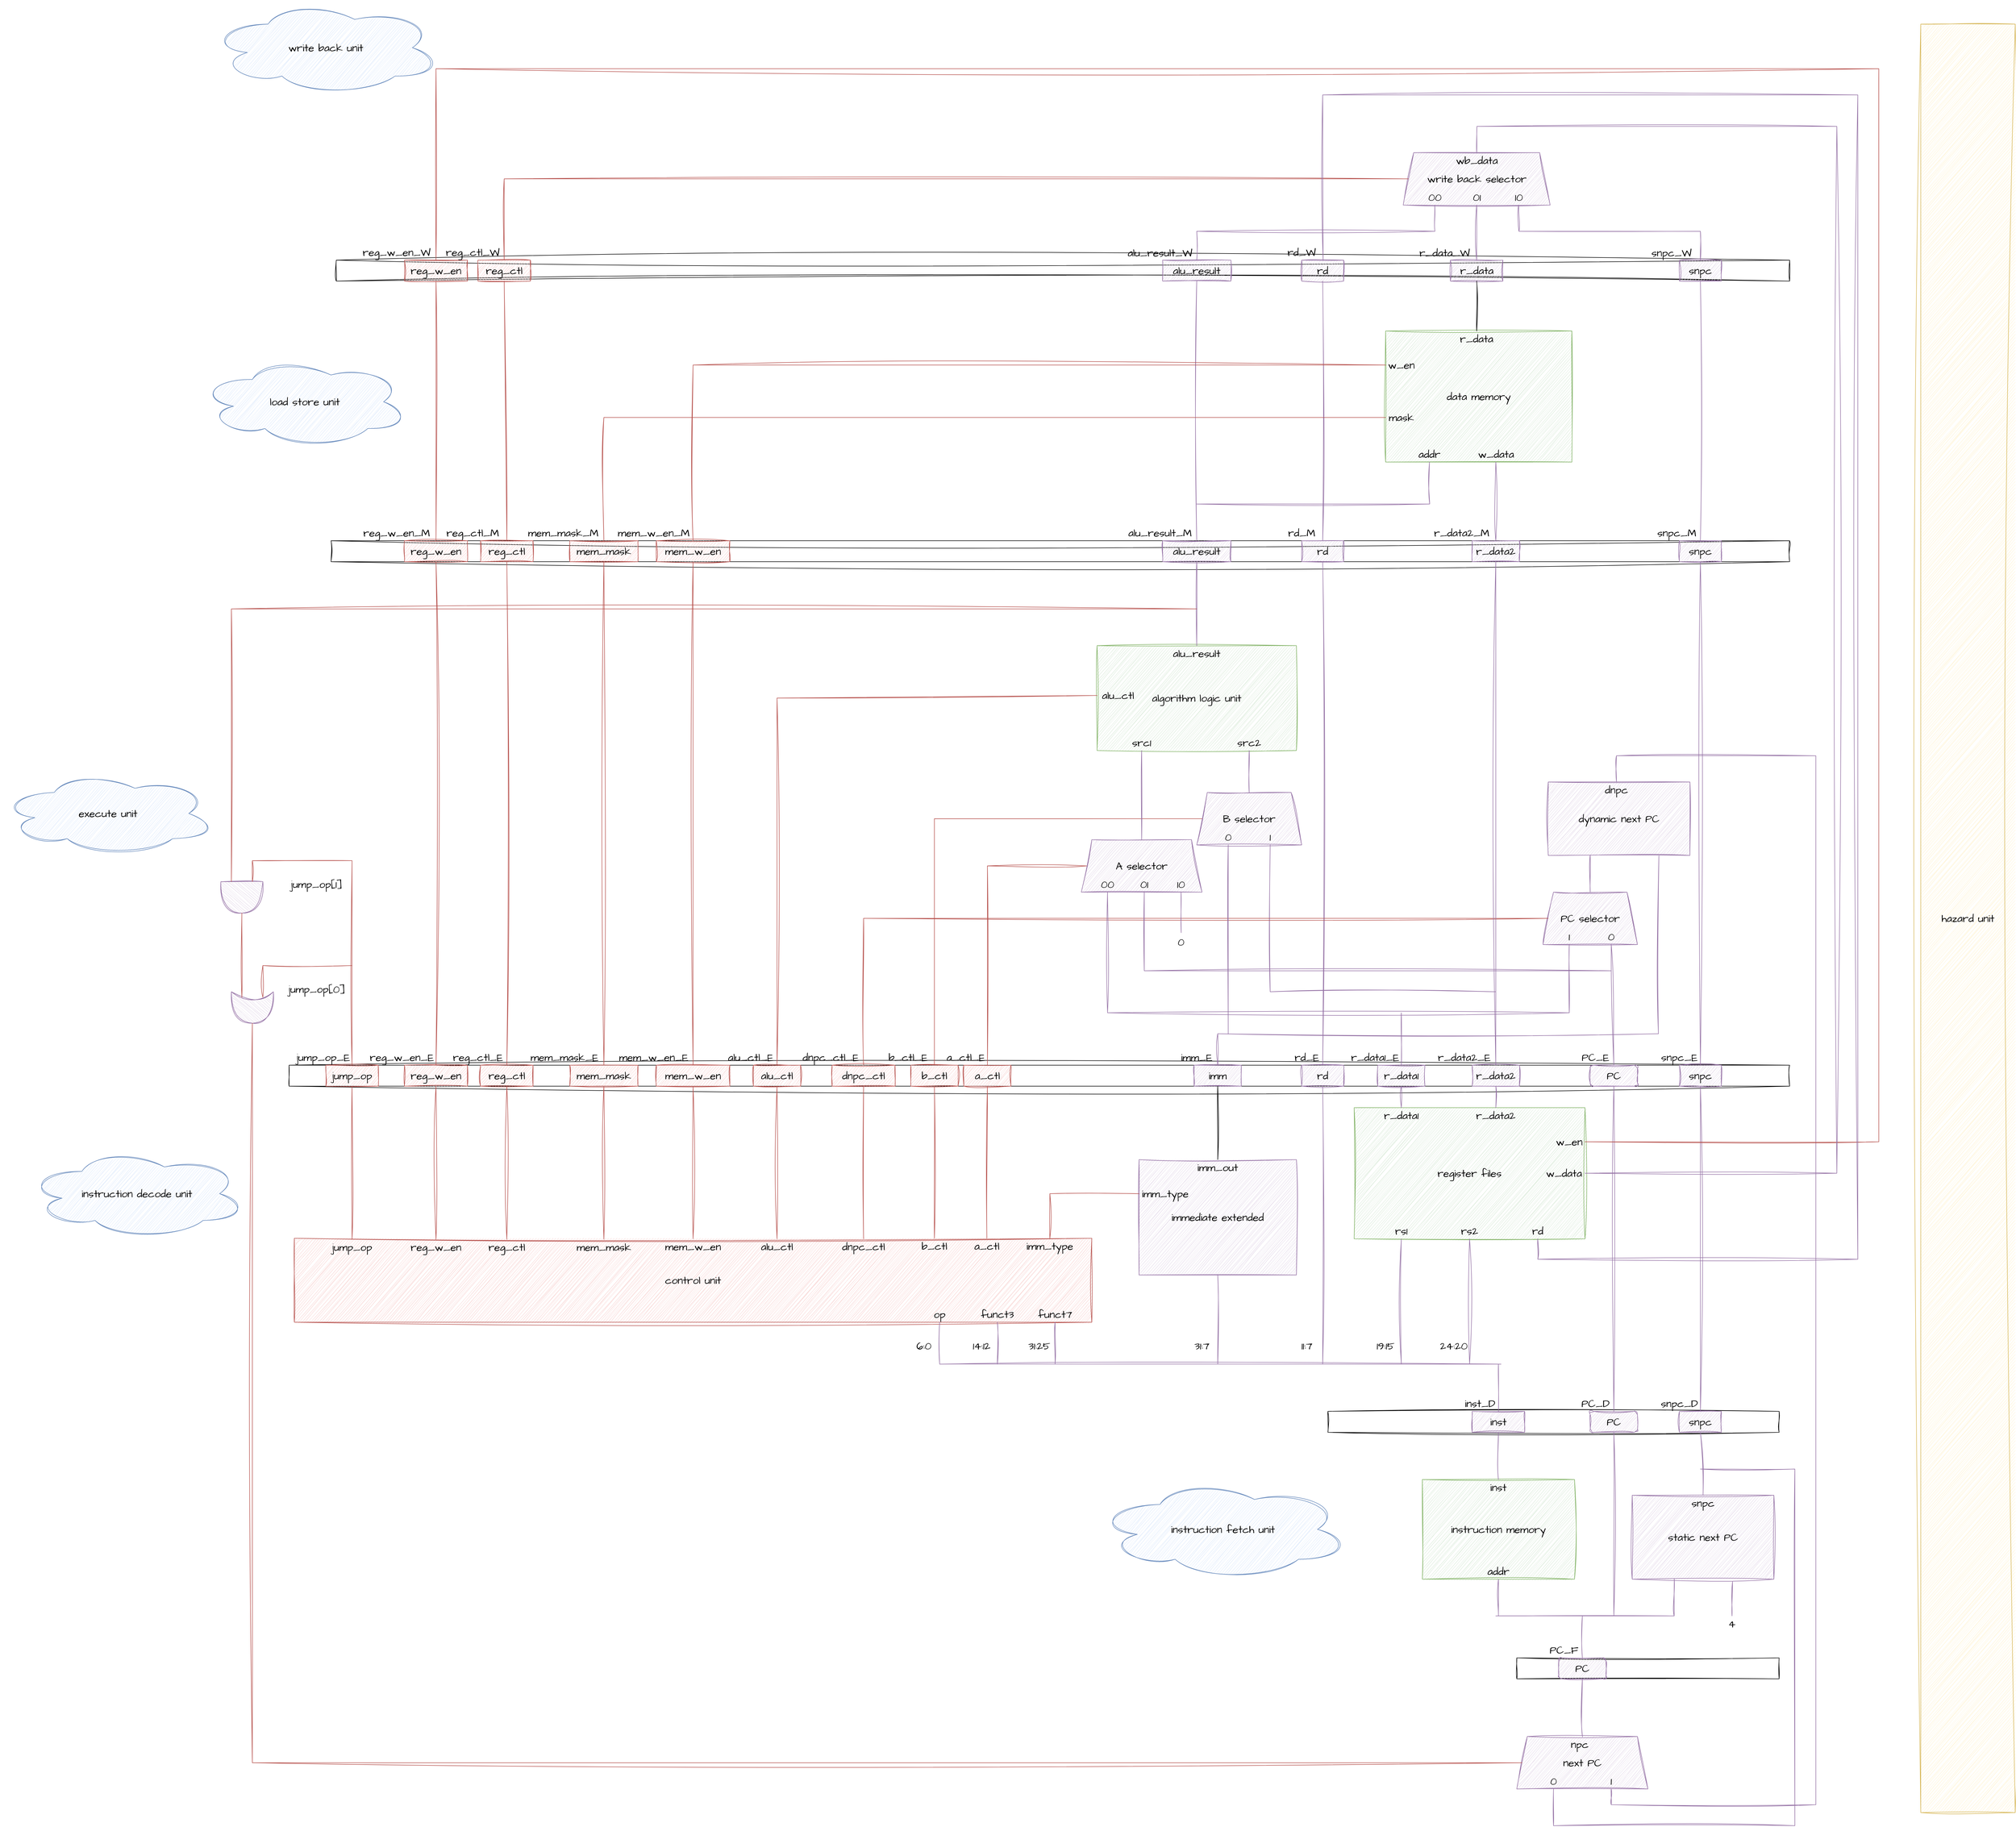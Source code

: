 <mxfile version="21.6.1" type="device">
  <diagram name="Page-1" id="gUr6Gk0GwjmOe10-43yY">
    <mxGraphModel dx="4780" dy="2847" grid="1" gridSize="10" guides="1" tooltips="1" connect="1" arrows="1" fold="1" page="1" pageScale="1" pageWidth="16000" pageHeight="16000" background="none" math="0" shadow="0">
      <root>
        <mxCell id="0" />
        <mxCell id="1" parent="0" />
        <mxCell id="BDOIMZF700uFe1DPHhWf-2" value="" style="rounded=0;whiteSpace=wrap;html=1;sketch=1;curveFitting=1;jiggle=2;labelBackgroundColor=none;" vertex="1" parent="1">
          <mxGeometry x="5390" y="5520" width="500" height="40" as="geometry" />
        </mxCell>
        <mxCell id="BDOIMZF700uFe1DPHhWf-7" value="" style="group;labelBackgroundColor=none;" vertex="1" connectable="0" parent="1">
          <mxGeometry x="5210" y="5180" width="290" height="190" as="geometry" />
        </mxCell>
        <mxCell id="BDOIMZF700uFe1DPHhWf-3" value="instruction memory" style="rounded=0;whiteSpace=wrap;html=1;sketch=1;hachureGap=4;jiggle=2;curveFitting=1;fontFamily=Architects Daughter;fontSource=https%3A%2F%2Ffonts.googleapis.com%2Fcss%3Ffamily%3DArchitects%2BDaughter;fontSize=20;labelBackgroundColor=none;fillColor=#d5e8d4;strokeColor=#82b366;" vertex="1" parent="BDOIMZF700uFe1DPHhWf-7">
          <mxGeometry width="290" height="190" as="geometry" />
        </mxCell>
        <mxCell id="BDOIMZF700uFe1DPHhWf-4" value="addr" style="text;html=1;strokeColor=none;fillColor=none;align=center;verticalAlign=middle;whiteSpace=wrap;rounded=0;fontSize=20;fontFamily=Architects Daughter;labelBackgroundColor=none;" vertex="1" parent="BDOIMZF700uFe1DPHhWf-7">
          <mxGeometry x="115" y="160" width="60" height="30" as="geometry" />
        </mxCell>
        <mxCell id="BDOIMZF700uFe1DPHhWf-6" value="inst" style="text;html=1;strokeColor=none;fillColor=none;align=center;verticalAlign=middle;whiteSpace=wrap;rounded=0;fontSize=20;fontFamily=Architects Daughter;labelBackgroundColor=none;" vertex="1" parent="BDOIMZF700uFe1DPHhWf-7">
          <mxGeometry x="115" width="60" height="30" as="geometry" />
        </mxCell>
        <mxCell id="BDOIMZF700uFe1DPHhWf-8" value="" style="rounded=0;whiteSpace=wrap;html=1;sketch=1;hachureGap=4;jiggle=2;curveFitting=1;fontFamily=Architects Daughter;fontSource=https%3A%2F%2Ffonts.googleapis.com%2Fcss%3Ffamily%3DArchitects%2BDaughter;fontSize=20;labelBackgroundColor=none;" vertex="1" parent="1">
          <mxGeometry x="5030" y="5050" width="860" height="40" as="geometry" />
        </mxCell>
        <mxCell id="BDOIMZF700uFe1DPHhWf-11" value="" style="group;labelBackgroundColor=none;" vertex="1" connectable="0" parent="1">
          <mxGeometry x="5610" y="5210" width="270" height="160" as="geometry" />
        </mxCell>
        <mxCell id="BDOIMZF700uFe1DPHhWf-9" value="static next PC" style="rounded=0;whiteSpace=wrap;html=1;sketch=1;hachureGap=4;jiggle=2;curveFitting=1;fontFamily=Architects Daughter;fontSource=https%3A%2F%2Ffonts.googleapis.com%2Fcss%3Ffamily%3DArchitects%2BDaughter;fontSize=20;labelBackgroundColor=none;fillColor=#e1d5e7;strokeColor=#9673a6;" vertex="1" parent="BDOIMZF700uFe1DPHhWf-11">
          <mxGeometry width="270" height="160" as="geometry" />
        </mxCell>
        <mxCell id="BDOIMZF700uFe1DPHhWf-10" value="snpc" style="text;html=1;strokeColor=none;fillColor=none;align=center;verticalAlign=middle;whiteSpace=wrap;rounded=0;fontSize=20;fontFamily=Architects Daughter;labelBackgroundColor=none;" vertex="1" parent="BDOIMZF700uFe1DPHhWf-11">
          <mxGeometry x="105" width="60" height="30" as="geometry" />
        </mxCell>
        <mxCell id="BDOIMZF700uFe1DPHhWf-16" value="" style="group;labelBackgroundColor=none;" vertex="1" connectable="0" parent="1">
          <mxGeometry x="4670" y="4570" width="300" height="220" as="geometry" />
        </mxCell>
        <mxCell id="BDOIMZF700uFe1DPHhWf-12" value="immediate extended" style="rounded=0;whiteSpace=wrap;html=1;sketch=1;hachureGap=4;jiggle=2;curveFitting=1;fontFamily=Architects Daughter;fontSource=https%3A%2F%2Ffonts.googleapis.com%2Fcss%3Ffamily%3DArchitects%2BDaughter;fontSize=20;labelBackgroundColor=none;fillColor=#e1d5e7;strokeColor=#9673a6;" vertex="1" parent="BDOIMZF700uFe1DPHhWf-16">
          <mxGeometry width="300" height="220" as="geometry" />
        </mxCell>
        <mxCell id="BDOIMZF700uFe1DPHhWf-13" value="imm_type" style="text;html=1;strokeColor=none;fillColor=none;align=center;verticalAlign=middle;whiteSpace=wrap;rounded=0;fontSize=20;fontFamily=Architects Daughter;labelBackgroundColor=none;" vertex="1" parent="BDOIMZF700uFe1DPHhWf-16">
          <mxGeometry y="50" width="100" height="30" as="geometry" />
        </mxCell>
        <mxCell id="BDOIMZF700uFe1DPHhWf-15" value="imm_out" style="text;html=1;strokeColor=none;fillColor=none;align=center;verticalAlign=middle;whiteSpace=wrap;rounded=0;fontSize=20;fontFamily=Architects Daughter;labelBackgroundColor=none;" vertex="1" parent="BDOIMZF700uFe1DPHhWf-16">
          <mxGeometry x="110" width="80" height="30" as="geometry" />
        </mxCell>
        <mxCell id="BDOIMZF700uFe1DPHhWf-28" value="" style="group;labelBackgroundColor=none;" vertex="1" connectable="0" parent="1">
          <mxGeometry x="5080" y="4471" width="440" height="250" as="geometry" />
        </mxCell>
        <mxCell id="BDOIMZF700uFe1DPHhWf-14" value="register files" style="rounded=0;whiteSpace=wrap;html=1;sketch=1;hachureGap=4;jiggle=2;curveFitting=1;fontFamily=Architects Daughter;fontSource=https%3A%2F%2Ffonts.googleapis.com%2Fcss%3Ffamily%3DArchitects%2BDaughter;fontSize=20;labelBackgroundColor=none;fillColor=#d5e8d4;strokeColor=#82b366;" vertex="1" parent="BDOIMZF700uFe1DPHhWf-28">
          <mxGeometry width="440" height="250" as="geometry" />
        </mxCell>
        <mxCell id="BDOIMZF700uFe1DPHhWf-17" value="rs1" style="text;html=1;strokeColor=none;fillColor=none;align=center;verticalAlign=middle;whiteSpace=wrap;rounded=0;fontSize=20;fontFamily=Architects Daughter;labelBackgroundColor=none;" vertex="1" parent="BDOIMZF700uFe1DPHhWf-28">
          <mxGeometry x="60" y="220" width="60" height="30" as="geometry" />
        </mxCell>
        <mxCell id="BDOIMZF700uFe1DPHhWf-18" value="rs2" style="text;html=1;strokeColor=none;fillColor=none;align=center;verticalAlign=middle;whiteSpace=wrap;rounded=0;fontSize=20;fontFamily=Architects Daughter;labelBackgroundColor=none;" vertex="1" parent="BDOIMZF700uFe1DPHhWf-28">
          <mxGeometry x="190" y="220" width="60" height="30" as="geometry" />
        </mxCell>
        <mxCell id="BDOIMZF700uFe1DPHhWf-19" value="w_en" style="text;html=1;strokeColor=none;fillColor=none;align=center;verticalAlign=middle;whiteSpace=wrap;rounded=0;fontSize=20;fontFamily=Architects Daughter;labelBackgroundColor=none;" vertex="1" parent="BDOIMZF700uFe1DPHhWf-28">
          <mxGeometry x="380" y="50" width="60" height="30" as="geometry" />
        </mxCell>
        <mxCell id="BDOIMZF700uFe1DPHhWf-20" value="rd" style="text;html=1;strokeColor=none;fillColor=none;align=center;verticalAlign=middle;whiteSpace=wrap;rounded=0;fontSize=20;fontFamily=Architects Daughter;labelBackgroundColor=none;" vertex="1" parent="BDOIMZF700uFe1DPHhWf-28">
          <mxGeometry x="320" y="220" width="60" height="30" as="geometry" />
        </mxCell>
        <mxCell id="BDOIMZF700uFe1DPHhWf-21" value="w_data" style="text;html=1;strokeColor=none;fillColor=none;align=center;verticalAlign=middle;whiteSpace=wrap;rounded=0;fontSize=20;fontFamily=Architects Daughter;labelBackgroundColor=none;" vertex="1" parent="BDOIMZF700uFe1DPHhWf-28">
          <mxGeometry x="360" y="110" width="80" height="30" as="geometry" />
        </mxCell>
        <mxCell id="BDOIMZF700uFe1DPHhWf-22" value="r_data1" style="text;html=1;strokeColor=none;fillColor=none;align=center;verticalAlign=middle;whiteSpace=wrap;rounded=0;fontSize=20;fontFamily=Architects Daughter;labelBackgroundColor=none;" vertex="1" parent="BDOIMZF700uFe1DPHhWf-28">
          <mxGeometry x="50" width="80" height="30" as="geometry" />
        </mxCell>
        <mxCell id="BDOIMZF700uFe1DPHhWf-23" value="r_data2" style="text;html=1;strokeColor=none;fillColor=none;align=center;verticalAlign=middle;whiteSpace=wrap;rounded=0;fontSize=20;fontFamily=Architects Daughter;labelBackgroundColor=none;" vertex="1" parent="BDOIMZF700uFe1DPHhWf-28">
          <mxGeometry x="230" width="80" height="30" as="geometry" />
        </mxCell>
        <mxCell id="BDOIMZF700uFe1DPHhWf-30" value="control unit" style="rounded=0;whiteSpace=wrap;html=1;sketch=1;hachureGap=4;jiggle=2;curveFitting=1;fontFamily=Architects Daughter;fontSource=https%3A%2F%2Ffonts.googleapis.com%2Fcss%3Ffamily%3DArchitects%2BDaughter;fontSize=20;labelBackgroundColor=none;fillColor=#f8cecc;strokeColor=#b85450;" vertex="1" parent="1">
          <mxGeometry x="3060" y="4720" width="1520" height="160" as="geometry" />
        </mxCell>
        <mxCell id="BDOIMZF700uFe1DPHhWf-31" value="" style="rounded=0;whiteSpace=wrap;html=1;sketch=1;hachureGap=4;jiggle=2;curveFitting=1;fontFamily=Architects Daughter;fontSource=https%3A%2F%2Ffonts.googleapis.com%2Fcss%3Ffamily%3DArchitects%2BDaughter;fontSize=20;labelBackgroundColor=none;" vertex="1" parent="1">
          <mxGeometry x="3050" y="4390" width="2860" height="40" as="geometry" />
        </mxCell>
        <mxCell id="BDOIMZF700uFe1DPHhWf-39" value="" style="group" vertex="1" connectable="0" parent="1">
          <mxGeometry x="4560" y="3960" width="230" height="100" as="geometry" />
        </mxCell>
        <mxCell id="BDOIMZF700uFe1DPHhWf-32" value="A selector" style="shape=trapezoid;perimeter=trapezoidPerimeter;whiteSpace=wrap;html=1;fixedSize=1;sketch=1;hachureGap=4;jiggle=2;curveFitting=1;fontFamily=Architects Daughter;fontSource=https%3A%2F%2Ffonts.googleapis.com%2Fcss%3Ffamily%3DArchitects%2BDaughter;fontSize=20;fillColor=#e1d5e7;strokeColor=#9673a6;" vertex="1" parent="BDOIMZF700uFe1DPHhWf-39">
          <mxGeometry width="230" height="100" as="geometry" />
        </mxCell>
        <mxCell id="BDOIMZF700uFe1DPHhWf-33" value="00" style="text;html=1;strokeColor=none;fillColor=none;align=center;verticalAlign=middle;whiteSpace=wrap;rounded=0;fontSize=20;fontFamily=Architects Daughter;" vertex="1" parent="BDOIMZF700uFe1DPHhWf-39">
          <mxGeometry x="20" y="70" width="60" height="30" as="geometry" />
        </mxCell>
        <mxCell id="BDOIMZF700uFe1DPHhWf-34" value="01" style="text;html=1;strokeColor=none;fillColor=none;align=center;verticalAlign=middle;whiteSpace=wrap;rounded=0;fontSize=20;fontFamily=Architects Daughter;" vertex="1" parent="BDOIMZF700uFe1DPHhWf-39">
          <mxGeometry x="90" y="70" width="60" height="30" as="geometry" />
        </mxCell>
        <mxCell id="BDOIMZF700uFe1DPHhWf-35" value="10" style="text;html=1;strokeColor=none;fillColor=none;align=center;verticalAlign=middle;whiteSpace=wrap;rounded=0;fontSize=20;fontFamily=Architects Daughter;" vertex="1" parent="BDOIMZF700uFe1DPHhWf-39">
          <mxGeometry x="160" y="70" width="60" height="30" as="geometry" />
        </mxCell>
        <mxCell id="BDOIMZF700uFe1DPHhWf-40" value="" style="group" vertex="1" connectable="0" parent="1">
          <mxGeometry x="4780" y="3870" width="200" height="100" as="geometry" />
        </mxCell>
        <mxCell id="BDOIMZF700uFe1DPHhWf-36" value="B selector" style="shape=trapezoid;perimeter=trapezoidPerimeter;whiteSpace=wrap;html=1;fixedSize=1;sketch=1;hachureGap=4;jiggle=2;curveFitting=1;fontFamily=Architects Daughter;fontSource=https%3A%2F%2Ffonts.googleapis.com%2Fcss%3Ffamily%3DArchitects%2BDaughter;fontSize=20;fillColor=#e1d5e7;strokeColor=#9673a6;" vertex="1" parent="BDOIMZF700uFe1DPHhWf-40">
          <mxGeometry width="200" height="100" as="geometry" />
        </mxCell>
        <mxCell id="BDOIMZF700uFe1DPHhWf-37" value="0" style="text;html=1;strokeColor=none;fillColor=none;align=center;verticalAlign=middle;whiteSpace=wrap;rounded=0;fontSize=20;fontFamily=Architects Daughter;" vertex="1" parent="BDOIMZF700uFe1DPHhWf-40">
          <mxGeometry x="30" y="70" width="60" height="30" as="geometry" />
        </mxCell>
        <mxCell id="BDOIMZF700uFe1DPHhWf-38" value="1" style="text;html=1;strokeColor=none;fillColor=none;align=center;verticalAlign=middle;whiteSpace=wrap;rounded=0;fontSize=20;fontFamily=Architects Daughter;" vertex="1" parent="BDOIMZF700uFe1DPHhWf-40">
          <mxGeometry x="110" y="70" width="60" height="30" as="geometry" />
        </mxCell>
        <mxCell id="BDOIMZF700uFe1DPHhWf-46" value="" style="group" vertex="1" connectable="0" parent="1">
          <mxGeometry x="4590" y="3590" width="380" height="200" as="geometry" />
        </mxCell>
        <mxCell id="BDOIMZF700uFe1DPHhWf-41" value="algorithm logic unit" style="rounded=0;whiteSpace=wrap;html=1;sketch=1;hachureGap=4;jiggle=2;curveFitting=1;fontFamily=Architects Daughter;fontSource=https%3A%2F%2Ffonts.googleapis.com%2Fcss%3Ffamily%3DArchitects%2BDaughter;fontSize=20;fillColor=#d5e8d4;strokeColor=#82b366;" vertex="1" parent="BDOIMZF700uFe1DPHhWf-46">
          <mxGeometry width="380" height="200" as="geometry" />
        </mxCell>
        <mxCell id="BDOIMZF700uFe1DPHhWf-42" value="src1" style="text;html=1;strokeColor=none;fillColor=none;align=center;verticalAlign=middle;whiteSpace=wrap;rounded=0;fontSize=20;fontFamily=Architects Daughter;" vertex="1" parent="BDOIMZF700uFe1DPHhWf-46">
          <mxGeometry x="55" y="170" width="60" height="30" as="geometry" />
        </mxCell>
        <mxCell id="BDOIMZF700uFe1DPHhWf-43" value="src2" style="text;html=1;strokeColor=none;fillColor=none;align=center;verticalAlign=middle;whiteSpace=wrap;rounded=0;fontSize=20;fontFamily=Architects Daughter;" vertex="1" parent="BDOIMZF700uFe1DPHhWf-46">
          <mxGeometry x="260" y="170" width="60" height="30" as="geometry" />
        </mxCell>
        <mxCell id="BDOIMZF700uFe1DPHhWf-44" value="alu_ctl" style="text;html=1;strokeColor=none;fillColor=none;align=center;verticalAlign=middle;whiteSpace=wrap;rounded=0;fontSize=20;fontFamily=Architects Daughter;" vertex="1" parent="BDOIMZF700uFe1DPHhWf-46">
          <mxGeometry y="80" width="80" height="30" as="geometry" />
        </mxCell>
        <mxCell id="BDOIMZF700uFe1DPHhWf-45" value="alu_result" style="text;html=1;strokeColor=none;fillColor=none;align=center;verticalAlign=middle;whiteSpace=wrap;rounded=0;fontSize=20;fontFamily=Architects Daughter;" vertex="1" parent="BDOIMZF700uFe1DPHhWf-46">
          <mxGeometry x="140" width="100" height="30" as="geometry" />
        </mxCell>
        <mxCell id="BDOIMZF700uFe1DPHhWf-52" value="" style="group" vertex="1" connectable="0" parent="1">
          <mxGeometry x="5440" y="4060" width="180" height="100" as="geometry" />
        </mxCell>
        <mxCell id="BDOIMZF700uFe1DPHhWf-48" value="PC selector" style="shape=trapezoid;perimeter=trapezoidPerimeter;whiteSpace=wrap;html=1;fixedSize=1;sketch=1;hachureGap=4;jiggle=2;curveFitting=1;fontFamily=Architects Daughter;fontSource=https%3A%2F%2Ffonts.googleapis.com%2Fcss%3Ffamily%3DArchitects%2BDaughter;fontSize=20;fillColor=#e1d5e7;strokeColor=#9673a6;" vertex="1" parent="BDOIMZF700uFe1DPHhWf-52">
          <mxGeometry width="180" height="100" as="geometry" />
        </mxCell>
        <mxCell id="BDOIMZF700uFe1DPHhWf-50" value="1" style="text;html=1;strokeColor=none;fillColor=none;align=center;verticalAlign=middle;whiteSpace=wrap;rounded=0;fontSize=20;fontFamily=Architects Daughter;" vertex="1" parent="BDOIMZF700uFe1DPHhWf-52">
          <mxGeometry x="20" y="70" width="60" height="30" as="geometry" />
        </mxCell>
        <mxCell id="BDOIMZF700uFe1DPHhWf-51" value="0" style="text;html=1;strokeColor=none;fillColor=none;align=center;verticalAlign=middle;whiteSpace=wrap;rounded=0;fontSize=20;fontFamily=Architects Daughter;" vertex="1" parent="BDOIMZF700uFe1DPHhWf-52">
          <mxGeometry x="100" y="70" width="60" height="30" as="geometry" />
        </mxCell>
        <mxCell id="BDOIMZF700uFe1DPHhWf-53" value="" style="group" vertex="1" connectable="0" parent="1">
          <mxGeometry x="5450" y="3850" width="270" height="140" as="geometry" />
        </mxCell>
        <mxCell id="BDOIMZF700uFe1DPHhWf-47" value="dynamic next PC" style="rounded=0;whiteSpace=wrap;html=1;sketch=1;hachureGap=4;jiggle=2;curveFitting=1;fontFamily=Architects Daughter;fontSource=https%3A%2F%2Ffonts.googleapis.com%2Fcss%3Ffamily%3DArchitects%2BDaughter;fontSize=20;fillColor=#e1d5e7;strokeColor=#9673a6;" vertex="1" parent="BDOIMZF700uFe1DPHhWf-53">
          <mxGeometry width="270" height="140" as="geometry" />
        </mxCell>
        <mxCell id="BDOIMZF700uFe1DPHhWf-49" value="dnpc" style="text;html=1;strokeColor=none;fillColor=none;align=center;verticalAlign=middle;whiteSpace=wrap;rounded=0;fontSize=20;fontFamily=Architects Daughter;" vertex="1" parent="BDOIMZF700uFe1DPHhWf-53">
          <mxGeometry x="100" width="60" height="30" as="geometry" />
        </mxCell>
        <mxCell id="BDOIMZF700uFe1DPHhWf-54" style="edgeStyle=orthogonalEdgeStyle;rounded=0;sketch=1;hachureGap=4;jiggle=2;curveFitting=1;orthogonalLoop=1;jettySize=auto;html=1;exitX=0.5;exitY=1;exitDx=0;exitDy=0;fontFamily=Architects Daughter;fontSource=https%3A%2F%2Ffonts.googleapis.com%2Fcss%3Ffamily%3DArchitects%2BDaughter;fontSize=16;" edge="1" parent="1" source="BDOIMZF700uFe1DPHhWf-8" target="BDOIMZF700uFe1DPHhWf-8">
          <mxGeometry relative="1" as="geometry" />
        </mxCell>
        <mxCell id="BDOIMZF700uFe1DPHhWf-55" value="hazard unit" style="rounded=0;whiteSpace=wrap;html=1;sketch=1;hachureGap=4;jiggle=2;curveFitting=1;fontFamily=Architects Daughter;fontSource=https%3A%2F%2Ffonts.googleapis.com%2Fcss%3Ffamily%3DArchitects%2BDaughter;fontSize=20;fillColor=#fff2cc;strokeColor=#d6b656;" vertex="1" parent="1">
          <mxGeometry x="6160" y="2405" width="180" height="3410" as="geometry" />
        </mxCell>
        <mxCell id="BDOIMZF700uFe1DPHhWf-56" value="" style="rounded=0;whiteSpace=wrap;html=1;sketch=1;hachureGap=4;jiggle=2;curveFitting=1;fontFamily=Architects Daughter;fontSource=https%3A%2F%2Ffonts.googleapis.com%2Fcss%3Ffamily%3DArchitects%2BDaughter;fontSize=20;" vertex="1" parent="1">
          <mxGeometry x="3130" y="3390" width="2780" height="40" as="geometry" />
        </mxCell>
        <mxCell id="BDOIMZF700uFe1DPHhWf-61" value="" style="group" vertex="1" connectable="0" parent="1">
          <mxGeometry x="5390" y="5670" width="250" height="100" as="geometry" />
        </mxCell>
        <mxCell id="BDOIMZF700uFe1DPHhWf-84" value="" style="group" vertex="1" connectable="0" parent="BDOIMZF700uFe1DPHhWf-61">
          <mxGeometry width="250" height="100" as="geometry" />
        </mxCell>
        <mxCell id="BDOIMZF700uFe1DPHhWf-57" value="next PC" style="shape=trapezoid;perimeter=trapezoidPerimeter;whiteSpace=wrap;html=1;fixedSize=1;sketch=1;hachureGap=4;jiggle=2;curveFitting=1;fontFamily=Architects Daughter;fontSource=https%3A%2F%2Ffonts.googleapis.com%2Fcss%3Ffamily%3DArchitects%2BDaughter;fontSize=20;fillColor=#e1d5e7;strokeColor=#9673a6;" vertex="1" parent="BDOIMZF700uFe1DPHhWf-84">
          <mxGeometry width="250" height="100" as="geometry" />
        </mxCell>
        <mxCell id="BDOIMZF700uFe1DPHhWf-59" value="0" style="text;html=1;strokeColor=none;fillColor=none;align=center;verticalAlign=middle;whiteSpace=wrap;rounded=0;fontSize=20;fontFamily=Architects Daughter;" vertex="1" parent="BDOIMZF700uFe1DPHhWf-84">
          <mxGeometry x="40" y="70" width="60" height="30" as="geometry" />
        </mxCell>
        <mxCell id="BDOIMZF700uFe1DPHhWf-60" value="1" style="text;html=1;strokeColor=none;fillColor=none;align=center;verticalAlign=middle;whiteSpace=wrap;rounded=0;fontSize=20;fontFamily=Architects Daughter;" vertex="1" parent="BDOIMZF700uFe1DPHhWf-84">
          <mxGeometry x="150" y="70" width="60" height="30" as="geometry" />
        </mxCell>
        <mxCell id="BDOIMZF700uFe1DPHhWf-58" value="npc" style="text;html=1;strokeColor=none;fillColor=none;align=center;verticalAlign=middle;whiteSpace=wrap;rounded=0;fontSize=20;fontFamily=Architects Daughter;" vertex="1" parent="BDOIMZF700uFe1DPHhWf-84">
          <mxGeometry x="90" width="60" height="30" as="geometry" />
        </mxCell>
        <mxCell id="BDOIMZF700uFe1DPHhWf-62" value="instruction fetch unit" style="ellipse;shape=cloud;whiteSpace=wrap;html=1;sketch=1;hachureGap=4;jiggle=2;curveFitting=1;fontFamily=Architects Daughter;fontSource=https%3A%2F%2Ffonts.googleapis.com%2Fcss%3Ffamily%3DArchitects%2BDaughter;fontSize=20;fillColor=#dae8fc;strokeColor=#6c8ebf;" vertex="1" parent="1">
          <mxGeometry x="4590" y="5180" width="480" height="190" as="geometry" />
        </mxCell>
        <mxCell id="BDOIMZF700uFe1DPHhWf-63" value="instruction decode unit" style="ellipse;shape=cloud;whiteSpace=wrap;html=1;sketch=1;hachureGap=4;jiggle=2;curveFitting=1;fontFamily=Architects Daughter;fontSource=https%3A%2F%2Ffonts.googleapis.com%2Fcss%3Ffamily%3DArchitects%2BDaughter;fontSize=20;fillColor=#dae8fc;strokeColor=#6c8ebf;" vertex="1" parent="1">
          <mxGeometry x="2550" y="4550" width="420" height="170" as="geometry" />
        </mxCell>
        <mxCell id="BDOIMZF700uFe1DPHhWf-64" value="execute unit" style="ellipse;shape=cloud;whiteSpace=wrap;html=1;sketch=1;hachureGap=4;jiggle=2;curveFitting=1;fontFamily=Architects Daughter;fontSource=https%3A%2F%2Ffonts.googleapis.com%2Fcss%3Ffamily%3DArchitects%2BDaughter;fontSize=20;fillColor=#dae8fc;strokeColor=#6c8ebf;" vertex="1" parent="1">
          <mxGeometry x="2500" y="3830" width="410" height="160" as="geometry" />
        </mxCell>
        <mxCell id="BDOIMZF700uFe1DPHhWf-71" value="" style="group" vertex="1" connectable="0" parent="1">
          <mxGeometry x="5140" y="2990" width="355" height="250" as="geometry" />
        </mxCell>
        <mxCell id="BDOIMZF700uFe1DPHhWf-65" value="data memory" style="rounded=0;whiteSpace=wrap;html=1;sketch=1;hachureGap=4;jiggle=2;curveFitting=1;fontFamily=Architects Daughter;fontSource=https%3A%2F%2Ffonts.googleapis.com%2Fcss%3Ffamily%3DArchitects%2BDaughter;fontSize=20;fillColor=#d5e8d4;strokeColor=#82b366;" vertex="1" parent="BDOIMZF700uFe1DPHhWf-71">
          <mxGeometry width="355" height="250" as="geometry" />
        </mxCell>
        <mxCell id="BDOIMZF700uFe1DPHhWf-66" value="addr" style="text;html=1;strokeColor=none;fillColor=none;align=center;verticalAlign=middle;whiteSpace=wrap;rounded=0;fontSize=20;fontFamily=Architects Daughter;" vertex="1" parent="BDOIMZF700uFe1DPHhWf-71">
          <mxGeometry x="60.004" y="220" width="47.333" height="30" as="geometry" />
        </mxCell>
        <mxCell id="BDOIMZF700uFe1DPHhWf-67" value="mask" style="text;html=1;strokeColor=none;fillColor=none;align=center;verticalAlign=middle;whiteSpace=wrap;rounded=0;fontSize=20;fontFamily=Architects Daughter;" vertex="1" parent="BDOIMZF700uFe1DPHhWf-71">
          <mxGeometry y="150" width="60" height="30" as="geometry" />
        </mxCell>
        <mxCell id="BDOIMZF700uFe1DPHhWf-68" value="w_data" style="text;html=1;strokeColor=none;fillColor=none;align=center;verticalAlign=middle;whiteSpace=wrap;rounded=0;fontSize=20;fontFamily=Architects Daughter;" vertex="1" parent="BDOIMZF700uFe1DPHhWf-71">
          <mxGeometry x="174.5" y="220" width="71" height="30" as="geometry" />
        </mxCell>
        <mxCell id="BDOIMZF700uFe1DPHhWf-69" value="w_en" style="text;html=1;strokeColor=none;fillColor=none;align=center;verticalAlign=middle;whiteSpace=wrap;rounded=0;fontSize=20;fontFamily=Architects Daughter;" vertex="1" parent="BDOIMZF700uFe1DPHhWf-71">
          <mxGeometry y="50" width="60" height="30" as="geometry" />
        </mxCell>
        <mxCell id="BDOIMZF700uFe1DPHhWf-70" value="r_data" style="text;html=1;strokeColor=none;fillColor=none;align=center;verticalAlign=middle;whiteSpace=wrap;rounded=0;fontSize=20;fontFamily=Architects Daughter;" vertex="1" parent="BDOIMZF700uFe1DPHhWf-71">
          <mxGeometry x="149.889" width="47.333" height="30" as="geometry" />
        </mxCell>
        <mxCell id="BDOIMZF700uFe1DPHhWf-72" value="" style="rounded=0;whiteSpace=wrap;html=1;sketch=1;hachureGap=4;jiggle=2;curveFitting=1;fontFamily=Architects Daughter;fontSource=https%3A%2F%2Ffonts.googleapis.com%2Fcss%3Ffamily%3DArchitects%2BDaughter;fontSize=20;" vertex="1" parent="1">
          <mxGeometry x="3140" y="2855" width="2770" height="40" as="geometry" />
        </mxCell>
        <mxCell id="BDOIMZF700uFe1DPHhWf-73" value="load store unit" style="ellipse;shape=cloud;whiteSpace=wrap;html=1;sketch=1;hachureGap=4;jiggle=2;curveFitting=1;fontFamily=Architects Daughter;fontSource=https%3A%2F%2Ffonts.googleapis.com%2Fcss%3Ffamily%3DArchitects%2BDaughter;fontSize=20;fillColor=#dae8fc;strokeColor=#6c8ebf;" vertex="1" parent="1">
          <mxGeometry x="2880" y="3040" width="400" height="170" as="geometry" />
        </mxCell>
        <mxCell id="BDOIMZF700uFe1DPHhWf-74" value="write back unit" style="ellipse;shape=cloud;whiteSpace=wrap;html=1;sketch=1;hachureGap=4;jiggle=2;curveFitting=1;fontFamily=Architects Daughter;fontSource=https%3A%2F%2Ffonts.googleapis.com%2Fcss%3Ffamily%3DArchitects%2BDaughter;fontSize=20;fillColor=#dae8fc;strokeColor=#6c8ebf;" vertex="1" parent="1">
          <mxGeometry x="2900" y="2360" width="440" height="180" as="geometry" />
        </mxCell>
        <mxCell id="BDOIMZF700uFe1DPHhWf-81" value="" style="group" vertex="1" connectable="0" parent="1">
          <mxGeometry x="5173.56" y="2650" width="280" height="100" as="geometry" />
        </mxCell>
        <mxCell id="BDOIMZF700uFe1DPHhWf-75" value="write back selector" style="shape=trapezoid;perimeter=trapezoidPerimeter;whiteSpace=wrap;html=1;fixedSize=1;sketch=1;hachureGap=4;jiggle=2;curveFitting=1;fontFamily=Architects Daughter;fontSource=https%3A%2F%2Ffonts.googleapis.com%2Fcss%3Ffamily%3DArchitects%2BDaughter;fontSize=20;fillColor=#e1d5e7;strokeColor=#9673a6;" vertex="1" parent="BDOIMZF700uFe1DPHhWf-81">
          <mxGeometry width="280" height="100" as="geometry" />
        </mxCell>
        <mxCell id="BDOIMZF700uFe1DPHhWf-76" value="00" style="text;html=1;strokeColor=none;fillColor=none;align=center;verticalAlign=middle;whiteSpace=wrap;rounded=0;fontSize=20;fontFamily=Architects Daughter;" vertex="1" parent="BDOIMZF700uFe1DPHhWf-81">
          <mxGeometry x="30" y="70" width="60" height="30" as="geometry" />
        </mxCell>
        <mxCell id="BDOIMZF700uFe1DPHhWf-78" value="01" style="text;html=1;strokeColor=none;fillColor=none;align=center;verticalAlign=middle;whiteSpace=wrap;rounded=0;fontSize=20;fontFamily=Architects Daughter;" vertex="1" parent="BDOIMZF700uFe1DPHhWf-81">
          <mxGeometry x="110" y="70" width="60" height="30" as="geometry" />
        </mxCell>
        <mxCell id="BDOIMZF700uFe1DPHhWf-79" value="10" style="text;html=1;strokeColor=none;fillColor=none;align=center;verticalAlign=middle;whiteSpace=wrap;rounded=0;fontSize=20;fontFamily=Architects Daughter;" vertex="1" parent="BDOIMZF700uFe1DPHhWf-81">
          <mxGeometry x="190" y="70" width="60" height="30" as="geometry" />
        </mxCell>
        <mxCell id="BDOIMZF700uFe1DPHhWf-80" value="wb_data" style="text;html=1;strokeColor=none;fillColor=none;align=center;verticalAlign=middle;whiteSpace=wrap;rounded=0;fontSize=20;fontFamily=Architects Daughter;" vertex="1" parent="BDOIMZF700uFe1DPHhWf-81">
          <mxGeometry x="100" width="80" height="30" as="geometry" />
        </mxCell>
        <mxCell id="BDOIMZF700uFe1DPHhWf-82" value="" style="shape=or;whiteSpace=wrap;html=1;sketch=1;hachureGap=4;jiggle=2;curveFitting=1;fontFamily=Architects Daughter;fontSource=https%3A%2F%2Ffonts.googleapis.com%2Fcss%3Ffamily%3DArchitects%2BDaughter;fontSize=20;direction=south;fillColor=#e1d5e7;strokeColor=#9673a6;" vertex="1" parent="1">
          <mxGeometry x="2920" y="4040" width="80" height="60" as="geometry" />
        </mxCell>
        <mxCell id="BDOIMZF700uFe1DPHhWf-83" value="" style="shape=xor;whiteSpace=wrap;html=1;sketch=1;hachureGap=4;jiggle=2;curveFitting=1;fontFamily=Architects Daughter;fontSource=https%3A%2F%2Ffonts.googleapis.com%2Fcss%3Ffamily%3DArchitects%2BDaughter;fontSize=20;direction=south;fillColor=#e1d5e7;strokeColor=#9673a6;" vertex="1" parent="1">
          <mxGeometry x="2940" y="4250" width="80" height="60" as="geometry" />
        </mxCell>
        <mxCell id="BDOIMZF700uFe1DPHhWf-85" value="PC" style="rounded=1;whiteSpace=wrap;html=1;sketch=1;hachureGap=4;jiggle=2;curveFitting=1;fontFamily=Architects Daughter;fontSource=https%3A%2F%2Ffonts.googleapis.com%2Fcss%3Ffamily%3DArchitects%2BDaughter;fontSize=20;fillColor=#e1d5e7;strokeColor=#9673a6;" vertex="1" parent="1">
          <mxGeometry x="5470" y="5520" width="90" height="40" as="geometry" />
        </mxCell>
        <mxCell id="BDOIMZF700uFe1DPHhWf-87" value="" style="endArrow=none;html=1;rounded=0;sketch=1;hachureGap=4;jiggle=2;curveFitting=1;fontFamily=Architects Daughter;fontSource=https%3A%2F%2Ffonts.googleapis.com%2Fcss%3Ffamily%3DArchitects%2BDaughter;fontSize=16;entryX=0.5;entryY=1;entryDx=0;entryDy=0;exitX=0.587;exitY=0.016;exitDx=0;exitDy=0;fillColor=#e1d5e7;strokeColor=#9673a6;exitPerimeter=0;" edge="1" parent="1" source="BDOIMZF700uFe1DPHhWf-58" target="BDOIMZF700uFe1DPHhWf-85">
          <mxGeometry width="50" height="50" relative="1" as="geometry">
            <mxPoint x="5320" y="5690" as="sourcePoint" />
            <mxPoint x="5370" y="5640" as="targetPoint" />
          </mxGeometry>
        </mxCell>
        <mxCell id="BDOIMZF700uFe1DPHhWf-88" value="PC" style="rounded=1;whiteSpace=wrap;html=1;sketch=1;hachureGap=4;jiggle=2;curveFitting=1;fontFamily=Architects Daughter;fontSource=https%3A%2F%2Ffonts.googleapis.com%2Fcss%3Ffamily%3DArchitects%2BDaughter;fontSize=20;fillColor=#e1d5e7;strokeColor=#9673a6;" vertex="1" parent="1">
          <mxGeometry x="5530" y="5050" width="90" height="40" as="geometry" />
        </mxCell>
        <mxCell id="BDOIMZF700uFe1DPHhWf-89" value="" style="endArrow=none;html=1;rounded=0;sketch=1;hachureGap=4;jiggle=2;curveFitting=1;fontFamily=Architects Daughter;fontSource=https%3A%2F%2Ffonts.googleapis.com%2Fcss%3Ffamily%3DArchitects%2BDaughter;fontSize=16;entryX=0.5;entryY=1;entryDx=0;entryDy=0;fillColor=#e1d5e7;strokeColor=#9673a6;" edge="1" parent="1" target="BDOIMZF700uFe1DPHhWf-88">
          <mxGeometry width="50" height="50" relative="1" as="geometry">
            <mxPoint x="5575" y="5440" as="sourcePoint" />
            <mxPoint x="5490" y="5170" as="targetPoint" />
          </mxGeometry>
        </mxCell>
        <mxCell id="BDOIMZF700uFe1DPHhWf-91" value="" style="endArrow=none;html=1;rounded=0;sketch=1;hachureGap=4;jiggle=2;curveFitting=1;fontFamily=Architects Daughter;fontSource=https%3A%2F%2Ffonts.googleapis.com%2Fcss%3Ffamily%3DArchitects%2BDaughter;fontSize=16;fillColor=#e1d5e7;strokeColor=#9673a6;" edge="1" parent="1">
          <mxGeometry width="50" height="50" relative="1" as="geometry">
            <mxPoint x="5350" y="5440" as="sourcePoint" />
            <mxPoint x="5690" y="5440" as="targetPoint" />
          </mxGeometry>
        </mxCell>
        <mxCell id="BDOIMZF700uFe1DPHhWf-92" value="" style="endArrow=none;html=1;rounded=0;sketch=1;hachureGap=4;jiggle=2;curveFitting=1;fontFamily=Architects Daughter;fontSource=https%3A%2F%2Ffonts.googleapis.com%2Fcss%3Ffamily%3DArchitects%2BDaughter;fontSize=16;entryX=0.5;entryY=1;entryDx=0;entryDy=0;fillColor=#e1d5e7;strokeColor=#9673a6;" edge="1" parent="1" target="BDOIMZF700uFe1DPHhWf-4">
          <mxGeometry width="50" height="50" relative="1" as="geometry">
            <mxPoint x="5355" y="5440" as="sourcePoint" />
            <mxPoint x="5040" y="5480" as="targetPoint" />
          </mxGeometry>
        </mxCell>
        <mxCell id="BDOIMZF700uFe1DPHhWf-93" value="" style="endArrow=none;html=1;rounded=0;sketch=1;hachureGap=4;jiggle=2;curveFitting=1;fontFamily=Architects Daughter;fontSource=https%3A%2F%2Ffonts.googleapis.com%2Fcss%3Ffamily%3DArchitects%2BDaughter;fontSize=16;exitX=0.5;exitY=0;exitDx=0;exitDy=0;fillColor=#e1d5e7;strokeColor=#9673a6;" edge="1" parent="1" source="BDOIMZF700uFe1DPHhWf-85">
          <mxGeometry width="50" height="50" relative="1" as="geometry">
            <mxPoint x="5480" y="5500" as="sourcePoint" />
            <mxPoint x="5515" y="5440" as="targetPoint" />
          </mxGeometry>
        </mxCell>
        <mxCell id="BDOIMZF700uFe1DPHhWf-94" value="" style="endArrow=none;html=1;rounded=0;sketch=1;hachureGap=4;jiggle=2;curveFitting=1;fontFamily=Architects Daughter;fontSource=https%3A%2F%2Ffonts.googleapis.com%2Fcss%3Ffamily%3DArchitects%2BDaughter;fontSize=16;entryX=0.297;entryY=0.994;entryDx=0;entryDy=0;entryPerimeter=0;fillColor=#e1d5e7;strokeColor=#9673a6;" edge="1" parent="1" target="BDOIMZF700uFe1DPHhWf-9">
          <mxGeometry width="50" height="50" relative="1" as="geometry">
            <mxPoint x="5690" y="5440" as="sourcePoint" />
            <mxPoint x="5780" y="5440" as="targetPoint" />
          </mxGeometry>
        </mxCell>
        <mxCell id="BDOIMZF700uFe1DPHhWf-95" value="" style="endArrow=none;html=1;rounded=0;sketch=1;hachureGap=4;jiggle=2;curveFitting=1;fontFamily=Architects Daughter;fontSource=https%3A%2F%2Ffonts.googleapis.com%2Fcss%3Ffamily%3DArchitects%2BDaughter;fontSize=16;entryX=0.708;entryY=1.027;entryDx=0;entryDy=0;entryPerimeter=0;fillColor=#e1d5e7;strokeColor=#9673a6;" edge="1" parent="1" source="BDOIMZF700uFe1DPHhWf-96" target="BDOIMZF700uFe1DPHhWf-9">
          <mxGeometry width="50" height="50" relative="1" as="geometry">
            <mxPoint x="5831" y="5440" as="sourcePoint" />
            <mxPoint x="5840" y="5420" as="targetPoint" />
          </mxGeometry>
        </mxCell>
        <mxCell id="BDOIMZF700uFe1DPHhWf-96" value="4" style="text;html=1;strokeColor=none;fillColor=none;align=center;verticalAlign=middle;whiteSpace=wrap;rounded=0;fontSize=20;fontFamily=Architects Daughter;" vertex="1" parent="1">
          <mxGeometry x="5770" y="5440" width="60" height="30" as="geometry" />
        </mxCell>
        <mxCell id="BDOIMZF700uFe1DPHhWf-98" value="snpc" style="rounded=0;whiteSpace=wrap;html=1;sketch=1;hachureGap=4;jiggle=2;curveFitting=1;fontFamily=Architects Daughter;fontSource=https%3A%2F%2Ffonts.googleapis.com%2Fcss%3Ffamily%3DArchitects%2BDaughter;fontSize=20;fillColor=#e1d5e7;strokeColor=#9673a6;" vertex="1" parent="1">
          <mxGeometry x="5700" y="5050" width="80" height="40" as="geometry" />
        </mxCell>
        <mxCell id="BDOIMZF700uFe1DPHhWf-99" value="" style="endArrow=none;html=1;rounded=0;sketch=1;hachureGap=4;jiggle=2;curveFitting=1;fontFamily=Architects Daughter;fontSource=https%3A%2F%2Ffonts.googleapis.com%2Fcss%3Ffamily%3DArchitects%2BDaughter;fontSize=16;entryX=0.5;entryY=1;entryDx=0;entryDy=0;exitX=0.5;exitY=0;exitDx=0;exitDy=0;fillColor=#e1d5e7;strokeColor=#9673a6;" edge="1" parent="1" source="BDOIMZF700uFe1DPHhWf-10" target="BDOIMZF700uFe1DPHhWf-98">
          <mxGeometry width="50" height="50" relative="1" as="geometry">
            <mxPoint x="5700" y="5180" as="sourcePoint" />
            <mxPoint x="5750" y="5130" as="targetPoint" />
          </mxGeometry>
        </mxCell>
        <mxCell id="BDOIMZF700uFe1DPHhWf-100" value="" style="endArrow=none;html=1;rounded=0;sketch=1;hachureGap=4;jiggle=2;curveFitting=1;fontFamily=Architects Daughter;fontSource=https%3A%2F%2Ffonts.googleapis.com%2Fcss%3Ffamily%3DArchitects%2BDaughter;fontSize=16;entryX=0.5;entryY=1;entryDx=0;entryDy=0;fillColor=#e1d5e7;strokeColor=#9673a6;" edge="1" parent="1" target="BDOIMZF700uFe1DPHhWf-59">
          <mxGeometry width="50" height="50" relative="1" as="geometry">
            <mxPoint x="5740" y="5160" as="sourcePoint" />
            <mxPoint x="5880" y="5840" as="targetPoint" />
            <Array as="points">
              <mxPoint x="5920" y="5160" />
              <mxPoint x="5920" y="5840" />
              <mxPoint x="5460" y="5840" />
            </Array>
          </mxGeometry>
        </mxCell>
        <mxCell id="BDOIMZF700uFe1DPHhWf-103" value="inst" style="rounded=0;whiteSpace=wrap;html=1;sketch=1;hachureGap=4;jiggle=2;curveFitting=1;fontFamily=Architects Daughter;fontSource=https%3A%2F%2Ffonts.googleapis.com%2Fcss%3Ffamily%3DArchitects%2BDaughter;fontSize=20;fillColor=#e1d5e7;strokeColor=#9673a6;" vertex="1" parent="1">
          <mxGeometry x="5305" y="5050" width="100" height="40" as="geometry" />
        </mxCell>
        <mxCell id="BDOIMZF700uFe1DPHhWf-104" value="" style="endArrow=none;html=1;rounded=0;sketch=1;hachureGap=4;jiggle=2;curveFitting=1;fontFamily=Architects Daughter;fontSource=https%3A%2F%2Ffonts.googleapis.com%2Fcss%3Ffamily%3DArchitects%2BDaughter;fontSize=16;entryX=0.5;entryY=1;entryDx=0;entryDy=0;exitX=0.5;exitY=0;exitDx=0;exitDy=0;fillColor=#e1d5e7;strokeColor=#9673a6;" edge="1" parent="1" source="BDOIMZF700uFe1DPHhWf-6" target="BDOIMZF700uFe1DPHhWf-103">
          <mxGeometry width="50" height="50" relative="1" as="geometry">
            <mxPoint x="5290" y="5170" as="sourcePoint" />
            <mxPoint x="5340" y="5120" as="targetPoint" />
          </mxGeometry>
        </mxCell>
        <mxCell id="BDOIMZF700uFe1DPHhWf-105" value="PC_F" style="text;html=1;strokeColor=none;fillColor=none;align=center;verticalAlign=middle;whiteSpace=wrap;rounded=0;fontSize=20;fontFamily=Architects Daughter;" vertex="1" parent="1">
          <mxGeometry x="5450" y="5490" width="60" height="30" as="geometry" />
        </mxCell>
        <mxCell id="BDOIMZF700uFe1DPHhWf-106" value="snpc" style="rounded=0;whiteSpace=wrap;html=1;sketch=1;hachureGap=4;jiggle=2;curveFitting=1;fontFamily=Architects Daughter;fontSource=https%3A%2F%2Ffonts.googleapis.com%2Fcss%3Ffamily%3DArchitects%2BDaughter;fontSize=20;fillColor=#e1d5e7;strokeColor=#9673a6;" vertex="1" parent="1">
          <mxGeometry x="5700" y="4390" width="80" height="40" as="geometry" />
        </mxCell>
        <mxCell id="BDOIMZF700uFe1DPHhWf-107" value="PC" style="rounded=1;whiteSpace=wrap;html=1;sketch=1;hachureGap=4;jiggle=2;curveFitting=1;fontFamily=Architects Daughter;fontSource=https%3A%2F%2Ffonts.googleapis.com%2Fcss%3Ffamily%3DArchitects%2BDaughter;fontSize=20;fillColor=#e1d5e7;strokeColor=#9673a6;" vertex="1" parent="1">
          <mxGeometry x="5530" y="4390" width="90" height="40" as="geometry" />
        </mxCell>
        <mxCell id="BDOIMZF700uFe1DPHhWf-108" value="" style="endArrow=none;html=1;rounded=0;sketch=1;hachureGap=4;jiggle=2;curveFitting=1;fontFamily=Architects Daughter;fontSource=https%3A%2F%2Ffonts.googleapis.com%2Fcss%3Ffamily%3DArchitects%2BDaughter;fontSize=16;entryX=0.5;entryY=1;entryDx=0;entryDy=0;exitX=0.5;exitY=0;exitDx=0;exitDy=0;fillColor=#e1d5e7;strokeColor=#9673a6;" edge="1" parent="1" source="BDOIMZF700uFe1DPHhWf-88" target="BDOIMZF700uFe1DPHhWf-107">
          <mxGeometry width="50" height="50" relative="1" as="geometry">
            <mxPoint x="5610" y="4610" as="sourcePoint" />
            <mxPoint x="5660" y="4560" as="targetPoint" />
          </mxGeometry>
        </mxCell>
        <mxCell id="BDOIMZF700uFe1DPHhWf-109" value="" style="endArrow=none;html=1;rounded=0;sketch=1;hachureGap=4;jiggle=2;curveFitting=1;fontFamily=Architects Daughter;fontSource=https%3A%2F%2Ffonts.googleapis.com%2Fcss%3Ffamily%3DArchitects%2BDaughter;fontSize=16;entryX=0.5;entryY=1;entryDx=0;entryDy=0;exitX=0.5;exitY=0;exitDx=0;exitDy=0;fillColor=#e1d5e7;strokeColor=#9673a6;" edge="1" parent="1" source="BDOIMZF700uFe1DPHhWf-98" target="BDOIMZF700uFe1DPHhWf-106">
          <mxGeometry width="50" height="50" relative="1" as="geometry">
            <mxPoint x="5780" y="4640" as="sourcePoint" />
            <mxPoint x="5830" y="4590" as="targetPoint" />
          </mxGeometry>
        </mxCell>
        <mxCell id="BDOIMZF700uFe1DPHhWf-110" value="" style="endArrow=none;html=1;rounded=0;sketch=1;hachureGap=4;jiggle=2;curveFitting=1;fontFamily=Architects Daughter;fontSource=https%3A%2F%2Ffonts.googleapis.com%2Fcss%3Ffamily%3DArchitects%2BDaughter;fontSize=16;fillColor=#e1d5e7;strokeColor=#9673a6;" edge="1" parent="1">
          <mxGeometry width="50" height="50" relative="1" as="geometry">
            <mxPoint x="4290" y="4960" as="sourcePoint" />
            <mxPoint x="5360" y="4960" as="targetPoint" />
          </mxGeometry>
        </mxCell>
        <mxCell id="BDOIMZF700uFe1DPHhWf-111" value="" style="endArrow=none;html=1;rounded=0;sketch=1;hachureGap=4;jiggle=2;curveFitting=1;fontFamily=Architects Daughter;fontSource=https%3A%2F%2Ffonts.googleapis.com%2Fcss%3Ffamily%3DArchitects%2BDaughter;fontSize=16;entryX=0.5;entryY=1;entryDx=0;entryDy=0;fillColor=#e1d5e7;strokeColor=#9673a6;" edge="1" parent="1" target="BDOIMZF700uFe1DPHhWf-17">
          <mxGeometry width="50" height="50" relative="1" as="geometry">
            <mxPoint x="5170" y="4960" as="sourcePoint" />
            <mxPoint x="5180" y="4980" as="targetPoint" />
          </mxGeometry>
        </mxCell>
        <mxCell id="BDOIMZF700uFe1DPHhWf-112" value="" style="endArrow=none;html=1;rounded=0;sketch=1;hachureGap=4;jiggle=2;curveFitting=1;fontFamily=Architects Daughter;fontSource=https%3A%2F%2Ffonts.googleapis.com%2Fcss%3Ffamily%3DArchitects%2BDaughter;fontSize=16;entryX=0.5;entryY=1;entryDx=0;entryDy=0;fillColor=#e1d5e7;strokeColor=#9673a6;" edge="1" parent="1" target="BDOIMZF700uFe1DPHhWf-18">
          <mxGeometry width="50" height="50" relative="1" as="geometry">
            <mxPoint x="5300" y="4960" as="sourcePoint" />
            <mxPoint x="5230" y="4980" as="targetPoint" />
          </mxGeometry>
        </mxCell>
        <mxCell id="BDOIMZF700uFe1DPHhWf-113" value="" style="endArrow=none;html=1;rounded=0;sketch=1;hachureGap=4;jiggle=2;curveFitting=1;fontFamily=Architects Daughter;fontSource=https%3A%2F%2Ffonts.googleapis.com%2Fcss%3Ffamily%3DArchitects%2BDaughter;fontSize=16;exitX=0.5;exitY=0;exitDx=0;exitDy=0;fillColor=#e1d5e7;strokeColor=#9673a6;" edge="1" parent="1" source="BDOIMZF700uFe1DPHhWf-103">
          <mxGeometry width="50" height="50" relative="1" as="geometry">
            <mxPoint x="5310" y="5030" as="sourcePoint" />
            <mxPoint x="5355" y="4960" as="targetPoint" />
          </mxGeometry>
        </mxCell>
        <mxCell id="BDOIMZF700uFe1DPHhWf-114" value="inst_D" style="text;html=1;strokeColor=none;fillColor=none;align=center;verticalAlign=middle;whiteSpace=wrap;rounded=0;fontSize=20;fontFamily=Architects Daughter;" vertex="1" parent="1">
          <mxGeometry x="5290" y="5020" width="60" height="30" as="geometry" />
        </mxCell>
        <mxCell id="BDOIMZF700uFe1DPHhWf-115" value="PC_D" style="text;html=1;strokeColor=none;fillColor=none;align=center;verticalAlign=middle;whiteSpace=wrap;rounded=0;fontSize=20;fontFamily=Architects Daughter;" vertex="1" parent="1">
          <mxGeometry x="5510" y="5020" width="60" height="30" as="geometry" />
        </mxCell>
        <mxCell id="BDOIMZF700uFe1DPHhWf-116" value="snpc_D" style="text;html=1;strokeColor=none;fillColor=none;align=center;verticalAlign=middle;whiteSpace=wrap;rounded=0;fontSize=20;fontFamily=Architects Daughter;" vertex="1" parent="1">
          <mxGeometry x="5660" y="5020" width="80" height="30" as="geometry" />
        </mxCell>
        <mxCell id="BDOIMZF700uFe1DPHhWf-117" value="" style="endArrow=none;html=1;rounded=0;sketch=1;hachureGap=4;jiggle=2;curveFitting=1;fontFamily=Architects Daughter;fontSource=https%3A%2F%2Ffonts.googleapis.com%2Fcss%3Ffamily%3DArchitects%2BDaughter;fontSize=16;entryX=0.5;entryY=1;entryDx=0;entryDy=0;fillColor=#e1d5e7;strokeColor=#9673a6;" edge="1" parent="1" target="BDOIMZF700uFe1DPHhWf-12">
          <mxGeometry width="50" height="50" relative="1" as="geometry">
            <mxPoint x="4820" y="4960" as="sourcePoint" />
            <mxPoint x="4820" y="5040" as="targetPoint" />
          </mxGeometry>
        </mxCell>
        <mxCell id="BDOIMZF700uFe1DPHhWf-118" value="op" style="text;html=1;strokeColor=none;fillColor=none;align=center;verticalAlign=middle;whiteSpace=wrap;rounded=0;fontSize=20;fontFamily=Architects Daughter;" vertex="1" parent="1">
          <mxGeometry x="4260" y="4850" width="60" height="30" as="geometry" />
        </mxCell>
        <mxCell id="BDOIMZF700uFe1DPHhWf-119" value="funct3" style="text;html=1;strokeColor=none;fillColor=none;align=center;verticalAlign=middle;whiteSpace=wrap;rounded=0;fontSize=20;fontFamily=Architects Daughter;" vertex="1" parent="1">
          <mxGeometry x="4370" y="4850" width="60" height="30" as="geometry" />
        </mxCell>
        <mxCell id="BDOIMZF700uFe1DPHhWf-120" value="funct7" style="text;html=1;strokeColor=none;fillColor=none;align=center;verticalAlign=middle;whiteSpace=wrap;rounded=0;fontSize=20;fontFamily=Architects Daughter;" vertex="1" parent="1">
          <mxGeometry x="4480" y="4850" width="60" height="30" as="geometry" />
        </mxCell>
        <mxCell id="BDOIMZF700uFe1DPHhWf-121" value="" style="endArrow=none;html=1;rounded=0;sketch=1;hachureGap=4;jiggle=2;curveFitting=1;fontFamily=Architects Daughter;fontSource=https%3A%2F%2Ffonts.googleapis.com%2Fcss%3Ffamily%3DArchitects%2BDaughter;fontSize=16;entryX=0.5;entryY=1;entryDx=0;entryDy=0;fillColor=#e1d5e7;strokeColor=#9673a6;" edge="1" parent="1" target="BDOIMZF700uFe1DPHhWf-118">
          <mxGeometry width="50" height="50" relative="1" as="geometry">
            <mxPoint x="4290" y="4960" as="sourcePoint" />
            <mxPoint x="4280" y="5010" as="targetPoint" />
          </mxGeometry>
        </mxCell>
        <mxCell id="BDOIMZF700uFe1DPHhWf-122" value="" style="endArrow=none;html=1;rounded=0;sketch=1;hachureGap=4;jiggle=2;curveFitting=1;fontFamily=Architects Daughter;fontSource=https%3A%2F%2Ffonts.googleapis.com%2Fcss%3Ffamily%3DArchitects%2BDaughter;fontSize=16;entryX=0.5;entryY=1;entryDx=0;entryDy=0;fillColor=#e1d5e7;strokeColor=#9673a6;" edge="1" parent="1" target="BDOIMZF700uFe1DPHhWf-119">
          <mxGeometry width="50" height="50" relative="1" as="geometry">
            <mxPoint x="4400" y="4960" as="sourcePoint" />
            <mxPoint x="4420" y="5000" as="targetPoint" />
          </mxGeometry>
        </mxCell>
        <mxCell id="BDOIMZF700uFe1DPHhWf-123" value="" style="endArrow=none;html=1;rounded=0;sketch=1;hachureGap=4;jiggle=2;curveFitting=1;fontFamily=Architects Daughter;fontSource=https%3A%2F%2Ffonts.googleapis.com%2Fcss%3Ffamily%3DArchitects%2BDaughter;fontSize=16;entryX=0.5;entryY=1;entryDx=0;entryDy=0;fillColor=#e1d5e7;strokeColor=#9673a6;" edge="1" parent="1" target="BDOIMZF700uFe1DPHhWf-120">
          <mxGeometry width="50" height="50" relative="1" as="geometry">
            <mxPoint x="4510" y="4960" as="sourcePoint" />
            <mxPoint x="4510" y="5010" as="targetPoint" />
          </mxGeometry>
        </mxCell>
        <mxCell id="BDOIMZF700uFe1DPHhWf-124" value="6:0" style="text;html=1;strokeColor=none;fillColor=none;align=center;verticalAlign=middle;whiteSpace=wrap;rounded=0;fontSize=20;fontFamily=Architects Daughter;" vertex="1" parent="1">
          <mxGeometry x="4230" y="4910" width="60" height="30" as="geometry" />
        </mxCell>
        <mxCell id="BDOIMZF700uFe1DPHhWf-125" value="14:12" style="text;html=1;strokeColor=none;fillColor=none;align=center;verticalAlign=middle;whiteSpace=wrap;rounded=0;fontSize=20;fontFamily=Architects Daughter;" vertex="1" parent="1">
          <mxGeometry x="4340" y="4910" width="60" height="30" as="geometry" />
        </mxCell>
        <mxCell id="BDOIMZF700uFe1DPHhWf-126" value="31:25" style="text;html=1;strokeColor=none;fillColor=none;align=center;verticalAlign=middle;whiteSpace=wrap;rounded=0;fontSize=20;fontFamily=Architects Daughter;" vertex="1" parent="1">
          <mxGeometry x="4450" y="4910" width="60" height="30" as="geometry" />
        </mxCell>
        <mxCell id="BDOIMZF700uFe1DPHhWf-127" value="31:7" style="text;html=1;strokeColor=none;fillColor=none;align=center;verticalAlign=middle;whiteSpace=wrap;rounded=0;fontSize=20;fontFamily=Architects Daughter;" vertex="1" parent="1">
          <mxGeometry x="4760" y="4910" width="60" height="30" as="geometry" />
        </mxCell>
        <mxCell id="BDOIMZF700uFe1DPHhWf-128" value="imm_type" style="text;html=1;strokeColor=none;fillColor=none;align=center;verticalAlign=middle;whiteSpace=wrap;rounded=0;fontSize=20;fontFamily=Architects Daughter;" vertex="1" parent="1">
          <mxGeometry x="4450" y="4720" width="100" height="30" as="geometry" />
        </mxCell>
        <mxCell id="BDOIMZF700uFe1DPHhWf-129" value="" style="endArrow=none;html=1;rounded=0;sketch=1;hachureGap=4;jiggle=2;curveFitting=1;fontFamily=Architects Daughter;fontSource=https%3A%2F%2Ffonts.googleapis.com%2Fcss%3Ffamily%3DArchitects%2BDaughter;fontSize=16;entryX=0;entryY=0.5;entryDx=0;entryDy=0;exitX=0.5;exitY=0;exitDx=0;exitDy=0;fillColor=#f8cecc;strokeColor=#b85450;" edge="1" parent="1" source="BDOIMZF700uFe1DPHhWf-128" target="BDOIMZF700uFe1DPHhWf-13">
          <mxGeometry width="50" height="50" relative="1" as="geometry">
            <mxPoint x="4500" y="4680" as="sourcePoint" />
            <mxPoint x="4550" y="4630" as="targetPoint" />
            <Array as="points">
              <mxPoint x="4500" y="4635" />
            </Array>
          </mxGeometry>
        </mxCell>
        <mxCell id="BDOIMZF700uFe1DPHhWf-131" value="rd" style="rounded=0;whiteSpace=wrap;html=1;sketch=1;hachureGap=4;jiggle=2;curveFitting=1;fontFamily=Architects Daughter;fontSource=https%3A%2F%2Ffonts.googleapis.com%2Fcss%3Ffamily%3DArchitects%2BDaughter;fontSize=20;fillColor=#e1d5e7;strokeColor=#9673a6;" vertex="1" parent="1">
          <mxGeometry x="4980" y="4390" width="80" height="40" as="geometry" />
        </mxCell>
        <mxCell id="BDOIMZF700uFe1DPHhWf-132" value="" style="endArrow=none;html=1;rounded=0;sketch=1;hachureGap=4;jiggle=2;curveFitting=1;fontFamily=Architects Daughter;fontSource=https%3A%2F%2Ffonts.googleapis.com%2Fcss%3Ffamily%3DArchitects%2BDaughter;fontSize=16;entryX=0.5;entryY=1;entryDx=0;entryDy=0;fillColor=#e1d5e7;strokeColor=#9673a6;" edge="1" parent="1" target="BDOIMZF700uFe1DPHhWf-131">
          <mxGeometry width="50" height="50" relative="1" as="geometry">
            <mxPoint x="5020" y="4960" as="sourcePoint" />
            <mxPoint x="5030" y="4500" as="targetPoint" />
          </mxGeometry>
        </mxCell>
        <mxCell id="BDOIMZF700uFe1DPHhWf-133" value="11:7" style="text;html=1;strokeColor=none;fillColor=none;align=center;verticalAlign=middle;whiteSpace=wrap;rounded=0;fontSize=20;fontFamily=Architects Daughter;" vertex="1" parent="1">
          <mxGeometry x="4960" y="4910" width="60" height="30" as="geometry" />
        </mxCell>
        <mxCell id="BDOIMZF700uFe1DPHhWf-134" value="r_data1" style="rounded=0;whiteSpace=wrap;html=1;sketch=1;hachureGap=4;jiggle=2;curveFitting=1;fontFamily=Architects Daughter;fontSource=https%3A%2F%2Ffonts.googleapis.com%2Fcss%3Ffamily%3DArchitects%2BDaughter;fontSize=20;fillColor=#e1d5e7;strokeColor=#9673a6;" vertex="1" parent="1">
          <mxGeometry x="5125" y="4390" width="90" height="40" as="geometry" />
        </mxCell>
        <mxCell id="BDOIMZF700uFe1DPHhWf-135" value="" style="endArrow=none;html=1;rounded=0;sketch=1;hachureGap=4;jiggle=2;curveFitting=1;fontFamily=Architects Daughter;fontSource=https%3A%2F%2Ffonts.googleapis.com%2Fcss%3Ffamily%3DArchitects%2BDaughter;fontSize=16;entryX=0.5;entryY=1;entryDx=0;entryDy=0;fillColor=#e1d5e7;strokeColor=#9673a6;exitX=0.5;exitY=0;exitDx=0;exitDy=0;" edge="1" parent="1" source="BDOIMZF700uFe1DPHhWf-22" target="BDOIMZF700uFe1DPHhWf-134">
          <mxGeometry width="50" height="50" relative="1" as="geometry">
            <mxPoint x="5170" y="4520" as="sourcePoint" />
            <mxPoint x="5180" y="4480" as="targetPoint" />
          </mxGeometry>
        </mxCell>
        <mxCell id="BDOIMZF700uFe1DPHhWf-137" value="" style="endArrow=none;html=1;rounded=0;sketch=1;hachureGap=4;jiggle=2;curveFitting=1;fontFamily=Architects Daughter;fontSource=https%3A%2F%2Ffonts.googleapis.com%2Fcss%3Ffamily%3DArchitects%2BDaughter;fontSize=16;entryX=0.5;entryY=1;entryDx=0;entryDy=0;exitX=0.5;exitY=0;exitDx=0;exitDy=0;fillColor=#e1d5e7;strokeColor=#9673a6;" edge="1" target="BDOIMZF700uFe1DPHhWf-138" parent="1" source="BDOIMZF700uFe1DPHhWf-23">
          <mxGeometry width="50" height="50" relative="1" as="geometry">
            <mxPoint x="5270" y="4542" as="sourcePoint" />
            <mxPoint x="5295" y="4390" as="targetPoint" />
          </mxGeometry>
        </mxCell>
        <mxCell id="BDOIMZF700uFe1DPHhWf-138" value="r_data2" style="rounded=0;whiteSpace=wrap;html=1;sketch=1;hachureGap=4;jiggle=2;curveFitting=1;fontFamily=Architects Daughter;fontSource=https%3A%2F%2Ffonts.googleapis.com%2Fcss%3Ffamily%3DArchitects%2BDaughter;fontSize=20;fillColor=#e1d5e7;strokeColor=#9673a6;" vertex="1" parent="1">
          <mxGeometry x="5305" y="4390" width="90" height="40" as="geometry" />
        </mxCell>
        <mxCell id="BDOIMZF700uFe1DPHhWf-140" value="19:15" style="text;html=1;strokeColor=none;fillColor=none;align=center;verticalAlign=middle;whiteSpace=wrap;rounded=0;fontSize=20;fontFamily=Architects Daughter;" vertex="1" parent="1">
          <mxGeometry x="5110" y="4910" width="60" height="30" as="geometry" />
        </mxCell>
        <mxCell id="BDOIMZF700uFe1DPHhWf-142" value="24:20" style="text;html=1;strokeColor=none;fillColor=none;align=center;verticalAlign=middle;whiteSpace=wrap;rounded=0;fontSize=20;fontFamily=Architects Daughter;" vertex="1" parent="1">
          <mxGeometry x="5240" y="4910" width="60" height="30" as="geometry" />
        </mxCell>
        <mxCell id="BDOIMZF700uFe1DPHhWf-144" value="imm" style="rounded=0;whiteSpace=wrap;html=1;sketch=1;hachureGap=4;jiggle=2;curveFitting=1;fontFamily=Architects Daughter;fontSource=https%3A%2F%2Ffonts.googleapis.com%2Fcss%3Ffamily%3DArchitects%2BDaughter;fontSize=20;fillColor=#e1d5e7;strokeColor=#9673a6;" vertex="1" parent="1">
          <mxGeometry x="4775" y="4390" width="90" height="40" as="geometry" />
        </mxCell>
        <mxCell id="BDOIMZF700uFe1DPHhWf-145" value="" style="endArrow=none;html=1;rounded=0;sketch=1;hachureGap=4;jiggle=2;curveFitting=1;fontFamily=Architects Daughter;fontSource=https%3A%2F%2Ffonts.googleapis.com%2Fcss%3Ffamily%3DArchitects%2BDaughter;fontSize=16;entryX=0.5;entryY=1;entryDx=0;entryDy=0;exitX=0.5;exitY=0;exitDx=0;exitDy=0;" edge="1" parent="1" source="BDOIMZF700uFe1DPHhWf-15" target="BDOIMZF700uFe1DPHhWf-144">
          <mxGeometry width="50" height="50" relative="1" as="geometry">
            <mxPoint x="4760" y="4550" as="sourcePoint" />
            <mxPoint x="4810" y="4500" as="targetPoint" />
          </mxGeometry>
        </mxCell>
        <mxCell id="BDOIMZF700uFe1DPHhWf-146" value="a_ctl" style="text;html=1;strokeColor=none;fillColor=none;align=center;verticalAlign=middle;whiteSpace=wrap;rounded=0;fontSize=20;fontFamily=Architects Daughter;" vertex="1" parent="1">
          <mxGeometry x="4350" y="4720" width="60" height="30" as="geometry" />
        </mxCell>
        <mxCell id="BDOIMZF700uFe1DPHhWf-148" value="a_ctl" style="rounded=0;whiteSpace=wrap;html=1;sketch=1;hachureGap=4;jiggle=2;curveFitting=1;fontFamily=Architects Daughter;fontSource=https%3A%2F%2Ffonts.googleapis.com%2Fcss%3Ffamily%3DArchitects%2BDaughter;fontSize=20;fillColor=#f8cecc;strokeColor=#b85450;" vertex="1" parent="1">
          <mxGeometry x="4336" y="4390" width="90" height="40" as="geometry" />
        </mxCell>
        <mxCell id="BDOIMZF700uFe1DPHhWf-149" value="" style="endArrow=none;html=1;rounded=0;sketch=1;hachureGap=4;jiggle=2;curveFitting=1;fontFamily=Architects Daughter;fontSource=https%3A%2F%2Ffonts.googleapis.com%2Fcss%3Ffamily%3DArchitects%2BDaughter;fontSize=16;entryX=0.5;entryY=1;entryDx=0;entryDy=0;exitX=0.5;exitY=0;exitDx=0;exitDy=0;fillColor=#f8cecc;strokeColor=#b85450;" edge="1" parent="1" source="BDOIMZF700uFe1DPHhWf-146" target="BDOIMZF700uFe1DPHhWf-148">
          <mxGeometry width="50" height="50" relative="1" as="geometry">
            <mxPoint x="4310" y="4540" as="sourcePoint" />
            <mxPoint x="4360" y="4490" as="targetPoint" />
          </mxGeometry>
        </mxCell>
        <mxCell id="BDOIMZF700uFe1DPHhWf-150" value="b_ctl" style="text;html=1;strokeColor=none;fillColor=none;align=center;verticalAlign=middle;whiteSpace=wrap;rounded=0;fontSize=20;fontFamily=Architects Daughter;" vertex="1" parent="1">
          <mxGeometry x="4250" y="4720" width="60" height="30" as="geometry" />
        </mxCell>
        <mxCell id="BDOIMZF700uFe1DPHhWf-151" value="b_ctl" style="rounded=0;whiteSpace=wrap;html=1;sketch=1;hachureGap=4;jiggle=2;curveFitting=1;fontFamily=Architects Daughter;fontSource=https%3A%2F%2Ffonts.googleapis.com%2Fcss%3Ffamily%3DArchitects%2BDaughter;fontSize=20;fillColor=#f8cecc;strokeColor=#b85450;" vertex="1" parent="1">
          <mxGeometry x="4235" y="4390" width="90" height="40" as="geometry" />
        </mxCell>
        <mxCell id="BDOIMZF700uFe1DPHhWf-152" value="" style="endArrow=none;html=1;rounded=0;sketch=1;hachureGap=4;jiggle=2;curveFitting=1;fontFamily=Architects Daughter;fontSource=https%3A%2F%2Ffonts.googleapis.com%2Fcss%3Ffamily%3DArchitects%2BDaughter;fontSize=16;entryX=0.5;entryY=1;entryDx=0;entryDy=0;exitX=0.5;exitY=0;exitDx=0;exitDy=0;fillColor=#f8cecc;strokeColor=#b85450;" edge="1" parent="1" source="BDOIMZF700uFe1DPHhWf-150" target="BDOIMZF700uFe1DPHhWf-151">
          <mxGeometry width="50" height="50" relative="1" as="geometry">
            <mxPoint x="4220" y="4540" as="sourcePoint" />
            <mxPoint x="4270" y="4490" as="targetPoint" />
          </mxGeometry>
        </mxCell>
        <mxCell id="BDOIMZF700uFe1DPHhWf-153" value="" style="endArrow=none;html=1;rounded=0;sketch=1;hachureGap=4;jiggle=2;curveFitting=1;fontFamily=Architects Daughter;fontSource=https%3A%2F%2Ffonts.googleapis.com%2Fcss%3Ffamily%3DArchitects%2BDaughter;fontSize=16;fillColor=#e1d5e7;strokeColor=#9673a6;" edge="1" parent="1">
          <mxGeometry width="50" height="50" relative="1" as="geometry">
            <mxPoint x="4820" y="4330" as="sourcePoint" />
            <mxPoint x="5660" y="4330" as="targetPoint" />
          </mxGeometry>
        </mxCell>
        <mxCell id="BDOIMZF700uFe1DPHhWf-156" value="" style="endArrow=none;html=1;rounded=0;sketch=1;hachureGap=4;jiggle=2;curveFitting=1;fontFamily=Architects Daughter;fontSource=https%3A%2F%2Ffonts.googleapis.com%2Fcss%3Ffamily%3DArchitects%2BDaughter;fontSize=16;fillColor=#e1d5e7;strokeColor=#9673a6;" edge="1" parent="1">
          <mxGeometry width="50" height="50" relative="1" as="geometry">
            <mxPoint x="4610" y="4290" as="sourcePoint" />
            <mxPoint x="5490" y="4290" as="targetPoint" />
          </mxGeometry>
        </mxCell>
        <mxCell id="BDOIMZF700uFe1DPHhWf-157" value="snpc" style="rounded=0;whiteSpace=wrap;html=1;sketch=1;hachureGap=4;jiggle=2;curveFitting=1;fontFamily=Architects Daughter;fontSource=https%3A%2F%2Ffonts.googleapis.com%2Fcss%3Ffamily%3DArchitects%2BDaughter;fontSize=20;fillColor=#e1d5e7;strokeColor=#9673a6;" vertex="1" parent="1">
          <mxGeometry x="5700" y="3390" width="80" height="40" as="geometry" />
        </mxCell>
        <mxCell id="BDOIMZF700uFe1DPHhWf-158" value="rd" style="rounded=0;whiteSpace=wrap;html=1;sketch=1;hachureGap=4;jiggle=2;curveFitting=1;fontFamily=Architects Daughter;fontSource=https%3A%2F%2Ffonts.googleapis.com%2Fcss%3Ffamily%3DArchitects%2BDaughter;fontSize=20;fillColor=#e1d5e7;strokeColor=#9673a6;" vertex="1" parent="1">
          <mxGeometry x="4980" y="3390" width="80" height="40" as="geometry" />
        </mxCell>
        <mxCell id="BDOIMZF700uFe1DPHhWf-159" value="" style="endArrow=none;html=1;rounded=0;sketch=1;hachureGap=4;jiggle=2;curveFitting=1;fontFamily=Architects Daughter;fontSource=https%3A%2F%2Ffonts.googleapis.com%2Fcss%3Ffamily%3DArchitects%2BDaughter;fontSize=16;entryX=0.5;entryY=1;entryDx=0;entryDy=0;exitX=0.5;exitY=0;exitDx=0;exitDy=0;fillColor=#e1d5e7;strokeColor=#9673a6;" edge="1" parent="1" source="BDOIMZF700uFe1DPHhWf-106" target="BDOIMZF700uFe1DPHhWf-157">
          <mxGeometry width="50" height="50" relative="1" as="geometry">
            <mxPoint x="5700" y="3660" as="sourcePoint" />
            <mxPoint x="5750" y="3610" as="targetPoint" />
          </mxGeometry>
        </mxCell>
        <mxCell id="BDOIMZF700uFe1DPHhWf-160" value="" style="endArrow=none;html=1;rounded=0;sketch=1;hachureGap=4;jiggle=2;curveFitting=1;fontFamily=Architects Daughter;fontSource=https%3A%2F%2Ffonts.googleapis.com%2Fcss%3Ffamily%3DArchitects%2BDaughter;fontSize=16;entryX=0.5;entryY=1;entryDx=0;entryDy=0;exitX=0.5;exitY=0;exitDx=0;exitDy=0;fillColor=#e1d5e7;strokeColor=#9673a6;" edge="1" parent="1" source="BDOIMZF700uFe1DPHhWf-131" target="BDOIMZF700uFe1DPHhWf-158">
          <mxGeometry width="50" height="50" relative="1" as="geometry">
            <mxPoint x="5090" y="3770" as="sourcePoint" />
            <mxPoint x="5140" y="3720" as="targetPoint" />
          </mxGeometry>
        </mxCell>
        <mxCell id="BDOIMZF700uFe1DPHhWf-161" value="" style="endArrow=none;html=1;rounded=0;sketch=1;hachureGap=4;jiggle=2;curveFitting=1;fontFamily=Architects Daughter;fontSource=https%3A%2F%2Ffonts.googleapis.com%2Fcss%3Ffamily%3DArchitects%2BDaughter;fontSize=16;fillColor=#e1d5e7;strokeColor=#9673a6;exitX=0.5;exitY=1;exitDx=0;exitDy=0;" edge="1" parent="1" source="BDOIMZF700uFe1DPHhWf-38">
          <mxGeometry width="50" height="50" relative="1" as="geometry">
            <mxPoint x="4910" y="4250" as="sourcePoint" />
            <mxPoint x="5350" y="4250" as="targetPoint" />
            <Array as="points">
              <mxPoint x="4920" y="4250" />
            </Array>
          </mxGeometry>
        </mxCell>
        <mxCell id="BDOIMZF700uFe1DPHhWf-163" value="" style="endArrow=none;html=1;rounded=0;sketch=1;hachureGap=4;jiggle=2;curveFitting=1;fontFamily=Architects Daughter;fontSource=https%3A%2F%2Ffonts.googleapis.com%2Fcss%3Ffamily%3DArchitects%2BDaughter;fontSize=16;entryX=0.5;entryY=1;entryDx=0;entryDy=0;fillColor=#e1d5e7;strokeColor=#9673a6;" edge="1" parent="1" target="BDOIMZF700uFe1DPHhWf-50">
          <mxGeometry width="50" height="50" relative="1" as="geometry">
            <mxPoint x="5490" y="4290" as="sourcePoint" />
            <mxPoint x="5490" y="4240" as="targetPoint" />
          </mxGeometry>
        </mxCell>
        <mxCell id="BDOIMZF700uFe1DPHhWf-164" value="dnpc_ctl" style="text;html=1;strokeColor=none;fillColor=none;align=center;verticalAlign=middle;whiteSpace=wrap;rounded=0;fontSize=20;fontFamily=Architects Daughter;" vertex="1" parent="1">
          <mxGeometry x="4100" y="4721" width="90" height="30" as="geometry" />
        </mxCell>
        <mxCell id="BDOIMZF700uFe1DPHhWf-165" value="dnpc_ctl" style="rounded=0;whiteSpace=wrap;html=1;sketch=1;hachureGap=4;jiggle=2;curveFitting=1;fontFamily=Architects Daughter;fontSource=https%3A%2F%2Ffonts.googleapis.com%2Fcss%3Ffamily%3DArchitects%2BDaughter;fontSize=20;fillColor=#f8cecc;strokeColor=#b85450;" vertex="1" parent="1">
          <mxGeometry x="4085" y="4390" width="120" height="40" as="geometry" />
        </mxCell>
        <mxCell id="BDOIMZF700uFe1DPHhWf-166" value="" style="endArrow=none;html=1;rounded=0;sketch=1;hachureGap=4;jiggle=2;curveFitting=1;fontFamily=Architects Daughter;fontSource=https%3A%2F%2Ffonts.googleapis.com%2Fcss%3Ffamily%3DArchitects%2BDaughter;fontSize=16;entryX=0.5;entryY=1;entryDx=0;entryDy=0;exitX=0.5;exitY=0;exitDx=0;exitDy=0;fillColor=#f8cecc;strokeColor=#b85450;" edge="1" parent="1" source="BDOIMZF700uFe1DPHhWf-164" target="BDOIMZF700uFe1DPHhWf-165">
          <mxGeometry width="50" height="50" relative="1" as="geometry">
            <mxPoint x="4120" y="4530" as="sourcePoint" />
            <mxPoint x="4170" y="4480" as="targetPoint" />
          </mxGeometry>
        </mxCell>
        <mxCell id="BDOIMZF700uFe1DPHhWf-167" value="" style="endArrow=none;html=1;rounded=0;sketch=1;hachureGap=4;jiggle=2;curveFitting=1;fontFamily=Architects Daughter;fontSource=https%3A%2F%2Ffonts.googleapis.com%2Fcss%3Ffamily%3DArchitects%2BDaughter;fontSize=16;entryX=0;entryY=0.5;entryDx=0;entryDy=0;exitX=0.5;exitY=0;exitDx=0;exitDy=0;fillColor=#f8cecc;strokeColor=#b85450;" edge="1" parent="1" source="BDOIMZF700uFe1DPHhWf-165" target="BDOIMZF700uFe1DPHhWf-48">
          <mxGeometry width="50" height="50" relative="1" as="geometry">
            <mxPoint x="4220" y="4320" as="sourcePoint" />
            <mxPoint x="4270" y="4270" as="targetPoint" />
            <Array as="points">
              <mxPoint x="4145" y="4110" />
            </Array>
          </mxGeometry>
        </mxCell>
        <mxCell id="BDOIMZF700uFe1DPHhWf-168" value="" style="endArrow=none;html=1;rounded=0;sketch=1;hachureGap=4;jiggle=2;curveFitting=1;fontFamily=Architects Daughter;fontSource=https%3A%2F%2Ffonts.googleapis.com%2Fcss%3Ffamily%3DArchitects%2BDaughter;fontSize=16;exitX=0.5;exitY=0;exitDx=0;exitDy=0;fillColor=#e1d5e7;strokeColor=#9673a6;" edge="1" parent="1" source="BDOIMZF700uFe1DPHhWf-134">
          <mxGeometry width="50" height="50" relative="1" as="geometry">
            <mxPoint x="5140" y="4380" as="sourcePoint" />
            <mxPoint x="5170" y="4290" as="targetPoint" />
          </mxGeometry>
        </mxCell>
        <mxCell id="BDOIMZF700uFe1DPHhWf-169" value="" style="endArrow=none;html=1;rounded=0;sketch=1;hachureGap=4;jiggle=2;curveFitting=1;fontFamily=Architects Daughter;fontSource=https%3A%2F%2Ffonts.googleapis.com%2Fcss%3Ffamily%3DArchitects%2BDaughter;fontSize=16;entryX=0.781;entryY=1.005;entryDx=0;entryDy=0;entryPerimeter=0;fillColor=#e1d5e7;strokeColor=#9673a6;" edge="1" parent="1" target="BDOIMZF700uFe1DPHhWf-47">
          <mxGeometry width="50" height="50" relative="1" as="geometry">
            <mxPoint x="5660" y="4330" as="sourcePoint" />
            <mxPoint x="5640" y="4130" as="targetPoint" />
          </mxGeometry>
        </mxCell>
        <mxCell id="BDOIMZF700uFe1DPHhWf-170" value="" style="endArrow=none;html=1;rounded=0;sketch=1;hachureGap=4;jiggle=2;curveFitting=1;fontFamily=Architects Daughter;fontSource=https%3A%2F%2Ffonts.googleapis.com%2Fcss%3Ffamily%3DArchitects%2BDaughter;fontSize=16;exitX=0.5;exitY=0;exitDx=0;exitDy=0;fillColor=#e1d5e7;strokeColor=#9673a6;" edge="1" parent="1" source="BDOIMZF700uFe1DPHhWf-144">
          <mxGeometry width="50" height="50" relative="1" as="geometry">
            <mxPoint x="4700" y="4410" as="sourcePoint" />
            <mxPoint x="4820" y="4330" as="targetPoint" />
          </mxGeometry>
        </mxCell>
        <mxCell id="BDOIMZF700uFe1DPHhWf-171" value="" style="endArrow=none;html=1;rounded=0;sketch=1;hachureGap=4;jiggle=2;curveFitting=1;fontFamily=Architects Daughter;fontSource=https%3A%2F%2Ffonts.googleapis.com%2Fcss%3Ffamily%3DArchitects%2BDaughter;fontSize=16;entryX=0.5;entryY=1;entryDx=0;entryDy=0;fillColor=#e1d5e7;strokeColor=#9673a6;" edge="1" parent="1" target="BDOIMZF700uFe1DPHhWf-37">
          <mxGeometry width="50" height="50" relative="1" as="geometry">
            <mxPoint x="4840" y="4330" as="sourcePoint" />
            <mxPoint x="4950" y="4140" as="targetPoint" />
          </mxGeometry>
        </mxCell>
        <mxCell id="BDOIMZF700uFe1DPHhWf-172" value="r_data2" style="rounded=0;whiteSpace=wrap;html=1;sketch=1;hachureGap=4;jiggle=2;curveFitting=1;fontFamily=Architects Daughter;fontSource=https%3A%2F%2Ffonts.googleapis.com%2Fcss%3Ffamily%3DArchitects%2BDaughter;fontSize=20;fillColor=#e1d5e7;strokeColor=#9673a6;" vertex="1" parent="1">
          <mxGeometry x="5305" y="3390" width="90" height="40" as="geometry" />
        </mxCell>
        <mxCell id="BDOIMZF700uFe1DPHhWf-173" value="" style="endArrow=none;html=1;rounded=0;sketch=1;hachureGap=4;jiggle=2;curveFitting=1;fontFamily=Architects Daughter;fontSource=https%3A%2F%2Ffonts.googleapis.com%2Fcss%3Ffamily%3DArchitects%2BDaughter;fontSize=16;entryX=0.5;entryY=1;entryDx=0;entryDy=0;exitX=0.5;exitY=0;exitDx=0;exitDy=0;fillColor=#e1d5e7;strokeColor=#9673a6;" edge="1" parent="1" source="BDOIMZF700uFe1DPHhWf-138" target="BDOIMZF700uFe1DPHhWf-172">
          <mxGeometry width="50" height="50" relative="1" as="geometry">
            <mxPoint x="5300" y="3650" as="sourcePoint" />
            <mxPoint x="5350" y="3600" as="targetPoint" />
          </mxGeometry>
        </mxCell>
        <mxCell id="BDOIMZF700uFe1DPHhWf-176" value="" style="endArrow=none;html=1;rounded=0;sketch=1;hachureGap=4;jiggle=2;curveFitting=1;fontFamily=Architects Daughter;fontSource=https%3A%2F%2Ffonts.googleapis.com%2Fcss%3Ffamily%3DArchitects%2BDaughter;fontSize=16;fillColor=#e1d5e7;strokeColor=#9673a6;exitX=0.5;exitY=1;exitDx=0;exitDy=0;" edge="1" parent="1" source="BDOIMZF700uFe1DPHhWf-34">
          <mxGeometry width="50" height="50" relative="1" as="geometry">
            <mxPoint x="4620" y="4210" as="sourcePoint" />
            <mxPoint x="5570" y="4210" as="targetPoint" />
            <Array as="points">
              <mxPoint x="4680" y="4210" />
            </Array>
          </mxGeometry>
        </mxCell>
        <mxCell id="BDOIMZF700uFe1DPHhWf-177" value="" style="endArrow=none;html=1;rounded=0;sketch=1;hachureGap=4;jiggle=2;curveFitting=1;fontFamily=Architects Daughter;fontSource=https%3A%2F%2Ffonts.googleapis.com%2Fcss%3Ffamily%3DArchitects%2BDaughter;fontSize=16;entryX=0.5;entryY=1;entryDx=0;entryDy=0;exitX=0.5;exitY=0;exitDx=0;exitDy=0;fillColor=#e1d5e7;strokeColor=#9673a6;" edge="1" parent="1" source="BDOIMZF700uFe1DPHhWf-107" target="BDOIMZF700uFe1DPHhWf-51">
          <mxGeometry width="50" height="50" relative="1" as="geometry">
            <mxPoint x="5500" y="4300" as="sourcePoint" />
            <mxPoint x="5550" y="4250" as="targetPoint" />
          </mxGeometry>
        </mxCell>
        <mxCell id="BDOIMZF700uFe1DPHhWf-178" value="" style="endArrow=none;html=1;rounded=0;sketch=1;hachureGap=4;jiggle=2;curveFitting=1;fontFamily=Architects Daughter;fontSource=https%3A%2F%2Ffonts.googleapis.com%2Fcss%3Ffamily%3DArchitects%2BDaughter;fontSize=16;entryX=0.5;entryY=1;entryDx=0;entryDy=0;fillColor=#e1d5e7;strokeColor=#9673a6;" edge="1" parent="1" target="BDOIMZF700uFe1DPHhWf-33">
          <mxGeometry width="50" height="50" relative="1" as="geometry">
            <mxPoint x="4610" y="4290" as="sourcePoint" />
            <mxPoint x="4590" y="4180" as="targetPoint" />
          </mxGeometry>
        </mxCell>
        <mxCell id="BDOIMZF700uFe1DPHhWf-180" value="" style="endArrow=none;html=1;rounded=0;sketch=1;hachureGap=4;jiggle=2;curveFitting=1;fontFamily=Architects Daughter;fontSource=https%3A%2F%2Ffonts.googleapis.com%2Fcss%3Ffamily%3DArchitects%2BDaughter;fontSize=16;entryX=0.296;entryY=0.996;entryDx=0;entryDy=0;entryPerimeter=0;exitX=0.5;exitY=0;exitDx=0;exitDy=0;fillColor=#e1d5e7;strokeColor=#9673a6;" edge="1" parent="1" source="BDOIMZF700uFe1DPHhWf-48" target="BDOIMZF700uFe1DPHhWf-47">
          <mxGeometry width="50" height="50" relative="1" as="geometry">
            <mxPoint x="5490" y="4060" as="sourcePoint" />
            <mxPoint x="5540" y="4010" as="targetPoint" />
          </mxGeometry>
        </mxCell>
        <mxCell id="BDOIMZF700uFe1DPHhWf-181" value="" style="endArrow=none;html=1;rounded=0;sketch=1;hachureGap=4;jiggle=2;curveFitting=1;fontFamily=Architects Daughter;fontSource=https%3A%2F%2Ffonts.googleapis.com%2Fcss%3Ffamily%3DArchitects%2BDaughter;fontSize=16;entryX=0;entryY=0.5;entryDx=0;entryDy=0;exitX=0.5;exitY=0;exitDx=0;exitDy=0;fillColor=#f8cecc;strokeColor=#b85450;" edge="1" parent="1" source="BDOIMZF700uFe1DPHhWf-151" target="BDOIMZF700uFe1DPHhWf-36">
          <mxGeometry width="50" height="50" relative="1" as="geometry">
            <mxPoint x="4280" y="4320" as="sourcePoint" />
            <mxPoint x="4330" y="4270" as="targetPoint" />
            <Array as="points">
              <mxPoint x="4280" y="3920" />
            </Array>
          </mxGeometry>
        </mxCell>
        <mxCell id="BDOIMZF700uFe1DPHhWf-182" value="" style="endArrow=none;html=1;rounded=0;sketch=1;hachureGap=4;jiggle=2;curveFitting=1;fontFamily=Architects Daughter;fontSource=https%3A%2F%2Ffonts.googleapis.com%2Fcss%3Ffamily%3DArchitects%2BDaughter;fontSize=16;entryX=0;entryY=0.5;entryDx=0;entryDy=0;exitX=0.5;exitY=0;exitDx=0;exitDy=0;fillColor=#f8cecc;strokeColor=#b85450;" edge="1" parent="1" source="BDOIMZF700uFe1DPHhWf-148" target="BDOIMZF700uFe1DPHhWf-32">
          <mxGeometry width="50" height="50" relative="1" as="geometry">
            <mxPoint x="4360" y="4330" as="sourcePoint" />
            <mxPoint x="4410" y="4280" as="targetPoint" />
            <Array as="points">
              <mxPoint x="4381" y="4010" />
            </Array>
          </mxGeometry>
        </mxCell>
        <mxCell id="BDOIMZF700uFe1DPHhWf-183" value="" style="endArrow=none;html=1;rounded=0;sketch=1;hachureGap=4;jiggle=2;curveFitting=1;fontFamily=Architects Daughter;fontSource=https%3A%2F%2Ffonts.googleapis.com%2Fcss%3Ffamily%3DArchitects%2BDaughter;fontSize=16;entryX=0.5;entryY=1;entryDx=0;entryDy=0;exitX=0.5;exitY=0;exitDx=0;exitDy=0;fillColor=#e1d5e7;strokeColor=#9673a6;" edge="1" parent="1" source="BDOIMZF700uFe1DPHhWf-32" target="BDOIMZF700uFe1DPHhWf-42">
          <mxGeometry width="50" height="50" relative="1" as="geometry">
            <mxPoint x="4610" y="3840" as="sourcePoint" />
            <mxPoint x="4660" y="3790" as="targetPoint" />
          </mxGeometry>
        </mxCell>
        <mxCell id="BDOIMZF700uFe1DPHhWf-184" value="" style="endArrow=none;html=1;rounded=0;sketch=1;hachureGap=4;jiggle=2;curveFitting=1;fontFamily=Architects Daughter;fontSource=https%3A%2F%2Ffonts.googleapis.com%2Fcss%3Ffamily%3DArchitects%2BDaughter;fontSize=16;entryX=0.5;entryY=1;entryDx=0;entryDy=0;fillColor=#e1d5e7;strokeColor=#9673a6;" edge="1" parent="1" source="BDOIMZF700uFe1DPHhWf-36" target="BDOIMZF700uFe1DPHhWf-43">
          <mxGeometry width="50" height="50" relative="1" as="geometry">
            <mxPoint x="4830" y="3850" as="sourcePoint" />
            <mxPoint x="4880" y="3800" as="targetPoint" />
          </mxGeometry>
        </mxCell>
        <mxCell id="BDOIMZF700uFe1DPHhWf-185" value="dnpc_ctl_E" style="text;html=1;strokeColor=none;fillColor=none;align=center;verticalAlign=middle;whiteSpace=wrap;rounded=0;fontSize=20;fontFamily=Architects Daughter;" vertex="1" parent="1">
          <mxGeometry x="4020" y="4360" width="125" height="30" as="geometry" />
        </mxCell>
        <mxCell id="BDOIMZF700uFe1DPHhWf-186" value="b_ctl_E" style="text;html=1;strokeColor=none;fillColor=none;align=center;verticalAlign=middle;whiteSpace=wrap;rounded=0;fontSize=20;fontFamily=Architects Daughter;" vertex="1" parent="1">
          <mxGeometry x="4190" y="4360" width="80" height="30" as="geometry" />
        </mxCell>
        <mxCell id="BDOIMZF700uFe1DPHhWf-187" value="a_ctl_E" style="text;html=1;strokeColor=none;fillColor=none;align=center;verticalAlign=middle;whiteSpace=wrap;rounded=0;fontSize=20;fontFamily=Architects Daughter;" vertex="1" parent="1">
          <mxGeometry x="4300" y="4360" width="80" height="30" as="geometry" />
        </mxCell>
        <mxCell id="BDOIMZF700uFe1DPHhWf-188" value="imm_E" style="text;html=1;strokeColor=none;fillColor=none;align=center;verticalAlign=middle;whiteSpace=wrap;rounded=0;fontSize=20;fontFamily=Architects Daughter;" vertex="1" parent="1">
          <mxGeometry x="4750" y="4360" width="60" height="30" as="geometry" />
        </mxCell>
        <mxCell id="BDOIMZF700uFe1DPHhWf-189" value="rd_E" style="text;html=1;strokeColor=none;fillColor=none;align=center;verticalAlign=middle;whiteSpace=wrap;rounded=0;fontSize=20;fontFamily=Architects Daughter;" vertex="1" parent="1">
          <mxGeometry x="4960" y="4360" width="60" height="30" as="geometry" />
        </mxCell>
        <mxCell id="BDOIMZF700uFe1DPHhWf-190" value="r_data1_E" style="text;html=1;strokeColor=none;fillColor=none;align=center;verticalAlign=middle;whiteSpace=wrap;rounded=0;fontSize=20;fontFamily=Architects Daughter;" vertex="1" parent="1">
          <mxGeometry x="5070" y="4360" width="100" height="30" as="geometry" />
        </mxCell>
        <mxCell id="BDOIMZF700uFe1DPHhWf-191" value="r_data2_E" style="text;html=1;strokeColor=none;fillColor=none;align=center;verticalAlign=middle;whiteSpace=wrap;rounded=0;fontSize=20;fontFamily=Architects Daughter;" vertex="1" parent="1">
          <mxGeometry x="5240" y="4360" width="100" height="30" as="geometry" />
        </mxCell>
        <mxCell id="BDOIMZF700uFe1DPHhWf-192" value="PC_E" style="text;html=1;strokeColor=none;fillColor=none;align=center;verticalAlign=middle;whiteSpace=wrap;rounded=0;fontSize=20;fontFamily=Architects Daughter;" vertex="1" parent="1">
          <mxGeometry x="5510" y="4360" width="60" height="30" as="geometry" />
        </mxCell>
        <mxCell id="BDOIMZF700uFe1DPHhWf-193" value="snpc_E" style="text;html=1;strokeColor=none;fillColor=none;align=center;verticalAlign=middle;whiteSpace=wrap;rounded=0;fontSize=20;fontFamily=Architects Daughter;" vertex="1" parent="1">
          <mxGeometry x="5660" y="4360" width="80" height="30" as="geometry" />
        </mxCell>
        <mxCell id="BDOIMZF700uFe1DPHhWf-194" value="alu_ctl" style="text;html=1;strokeColor=none;fillColor=none;align=center;verticalAlign=middle;whiteSpace=wrap;rounded=0;fontSize=20;fontFamily=Architects Daughter;" vertex="1" parent="1">
          <mxGeometry x="3950" y="4721" width="60" height="30" as="geometry" />
        </mxCell>
        <mxCell id="BDOIMZF700uFe1DPHhWf-195" value="alu_ctl" style="rounded=0;whiteSpace=wrap;html=1;sketch=1;hachureGap=4;jiggle=2;curveFitting=1;fontFamily=Architects Daughter;fontSource=https%3A%2F%2Ffonts.googleapis.com%2Fcss%3Ffamily%3DArchitects%2BDaughter;fontSize=20;fillColor=#f8cecc;strokeColor=#b85450;" vertex="1" parent="1">
          <mxGeometry x="3935" y="4390" width="90" height="40" as="geometry" />
        </mxCell>
        <mxCell id="BDOIMZF700uFe1DPHhWf-196" value="" style="endArrow=none;html=1;rounded=0;sketch=1;hachureGap=4;jiggle=2;curveFitting=1;fontFamily=Architects Daughter;fontSource=https%3A%2F%2Ffonts.googleapis.com%2Fcss%3Ffamily%3DArchitects%2BDaughter;fontSize=16;entryX=0.5;entryY=1;entryDx=0;entryDy=0;exitX=0.5;exitY=0;exitDx=0;exitDy=0;fillColor=#f8cecc;strokeColor=#b85450;" edge="1" parent="1" source="BDOIMZF700uFe1DPHhWf-194" target="BDOIMZF700uFe1DPHhWf-195">
          <mxGeometry width="50" height="50" relative="1" as="geometry">
            <mxPoint x="3930" y="4620" as="sourcePoint" />
            <mxPoint x="3980" y="4570" as="targetPoint" />
          </mxGeometry>
        </mxCell>
        <mxCell id="BDOIMZF700uFe1DPHhWf-197" value="" style="endArrow=none;html=1;rounded=0;sketch=1;hachureGap=4;jiggle=2;curveFitting=1;fontFamily=Architects Daughter;fontSource=https%3A%2F%2Ffonts.googleapis.com%2Fcss%3Ffamily%3DArchitects%2BDaughter;fontSize=16;entryX=0;entryY=0.5;entryDx=0;entryDy=0;exitX=0.5;exitY=0;exitDx=0;exitDy=0;fillColor=#f8cecc;strokeColor=#b85450;" edge="1" parent="1" source="BDOIMZF700uFe1DPHhWf-195" target="BDOIMZF700uFe1DPHhWf-44">
          <mxGeometry width="50" height="50" relative="1" as="geometry">
            <mxPoint x="3900" y="3990" as="sourcePoint" />
            <mxPoint x="3950" y="3940" as="targetPoint" />
            <Array as="points">
              <mxPoint x="3980" y="3690" />
            </Array>
          </mxGeometry>
        </mxCell>
        <mxCell id="BDOIMZF700uFe1DPHhWf-198" value="alu_ctl_E" style="text;html=1;strokeColor=none;fillColor=none;align=center;verticalAlign=middle;whiteSpace=wrap;rounded=0;fontSize=20;fontFamily=Architects Daughter;" vertex="1" parent="1">
          <mxGeometry x="3880" y="4360" width="100" height="30" as="geometry" />
        </mxCell>
        <mxCell id="BDOIMZF700uFe1DPHhWf-199" value="alu_result" style="rounded=0;whiteSpace=wrap;html=1;sketch=1;hachureGap=4;jiggle=2;curveFitting=1;fontFamily=Architects Daughter;fontSource=https%3A%2F%2Ffonts.googleapis.com%2Fcss%3Ffamily%3DArchitects%2BDaughter;fontSize=20;fillColor=#e1d5e7;strokeColor=#9673a6;" vertex="1" parent="1">
          <mxGeometry x="4715" y="3390" width="130" height="40" as="geometry" />
        </mxCell>
        <mxCell id="BDOIMZF700uFe1DPHhWf-200" value="" style="endArrow=none;html=1;rounded=0;sketch=1;hachureGap=4;jiggle=2;curveFitting=1;fontFamily=Architects Daughter;fontSource=https%3A%2F%2Ffonts.googleapis.com%2Fcss%3Ffamily%3DArchitects%2BDaughter;fontSize=16;entryX=0.5;entryY=1;entryDx=0;entryDy=0;exitX=0.5;exitY=0;exitDx=0;exitDy=0;fillColor=#e1d5e7;strokeColor=#9673a6;" edge="1" parent="1" source="BDOIMZF700uFe1DPHhWf-45" target="BDOIMZF700uFe1DPHhWf-199">
          <mxGeometry width="50" height="50" relative="1" as="geometry">
            <mxPoint x="4760" y="3430" as="sourcePoint" />
            <mxPoint x="4810" y="3380" as="targetPoint" />
          </mxGeometry>
        </mxCell>
        <mxCell id="BDOIMZF700uFe1DPHhWf-201" value="" style="endArrow=none;html=1;rounded=0;sketch=1;hachureGap=4;jiggle=2;curveFitting=1;fontFamily=Architects Daughter;fontSource=https%3A%2F%2Ffonts.googleapis.com%2Fcss%3Ffamily%3DArchitects%2BDaughter;fontSize=16;exitX=0.5;exitY=0;exitDx=0;exitDy=0;entryX=0.5;entryY=1;entryDx=0;entryDy=0;fillColor=#e1d5e7;strokeColor=#9673a6;" edge="1" parent="1" source="BDOIMZF700uFe1DPHhWf-49" target="BDOIMZF700uFe1DPHhWf-60">
          <mxGeometry width="50" height="50" relative="1" as="geometry">
            <mxPoint x="5560" y="3800" as="sourcePoint" />
            <mxPoint x="6000" y="5800" as="targetPoint" />
            <Array as="points">
              <mxPoint x="5580" y="3800" />
              <mxPoint x="5960" y="3800" />
              <mxPoint x="5960" y="5800" />
              <mxPoint x="5570" y="5800" />
            </Array>
          </mxGeometry>
        </mxCell>
        <mxCell id="BDOIMZF700uFe1DPHhWf-202" value="" style="endArrow=none;html=1;rounded=0;sketch=1;hachureGap=4;jiggle=2;curveFitting=1;fontFamily=Architects Daughter;fontSource=https%3A%2F%2Ffonts.googleapis.com%2Fcss%3Ffamily%3DArchitects%2BDaughter;fontSize=16;fillColor=#f8cecc;strokeColor=#b85450;exitX=0;exitY=0.75;exitDx=0;exitDy=0;exitPerimeter=0;" edge="1" parent="1" source="BDOIMZF700uFe1DPHhWf-82">
          <mxGeometry width="50" height="50" relative="1" as="geometry">
            <mxPoint x="3080" y="3520" as="sourcePoint" />
            <mxPoint x="4780" y="3520" as="targetPoint" />
            <Array as="points">
              <mxPoint x="2940" y="3520" />
            </Array>
          </mxGeometry>
        </mxCell>
        <mxCell id="BDOIMZF700uFe1DPHhWf-211" value="rd" style="rounded=0;whiteSpace=wrap;html=1;sketch=1;hachureGap=4;jiggle=2;curveFitting=1;fontFamily=Architects Daughter;fontSource=https%3A%2F%2Ffonts.googleapis.com%2Fcss%3Ffamily%3DArchitects%2BDaughter;fontSize=20;fillColor=#e1d5e7;strokeColor=#9673a6;" vertex="1" parent="1">
          <mxGeometry x="4980" y="2855" width="80" height="40" as="geometry" />
        </mxCell>
        <mxCell id="BDOIMZF700uFe1DPHhWf-212" value="snpc" style="rounded=0;whiteSpace=wrap;html=1;sketch=1;hachureGap=4;jiggle=2;curveFitting=1;fontFamily=Architects Daughter;fontSource=https%3A%2F%2Ffonts.googleapis.com%2Fcss%3Ffamily%3DArchitects%2BDaughter;fontSize=20;fillColor=#e1d5e7;strokeColor=#9673a6;" vertex="1" parent="1">
          <mxGeometry x="5700" y="2855" width="80" height="40" as="geometry" />
        </mxCell>
        <mxCell id="BDOIMZF700uFe1DPHhWf-213" value="alu_result" style="rounded=0;whiteSpace=wrap;html=1;sketch=1;hachureGap=4;jiggle=2;curveFitting=1;fontFamily=Architects Daughter;fontSource=https%3A%2F%2Ffonts.googleapis.com%2Fcss%3Ffamily%3DArchitects%2BDaughter;fontSize=20;fillColor=#e1d5e7;strokeColor=#9673a6;" vertex="1" parent="1">
          <mxGeometry x="4715" y="2855" width="130" height="40" as="geometry" />
        </mxCell>
        <mxCell id="BDOIMZF700uFe1DPHhWf-214" value="" style="endArrow=none;html=1;rounded=0;sketch=1;hachureGap=4;jiggle=2;curveFitting=1;fontFamily=Architects Daughter;fontSource=https%3A%2F%2Ffonts.googleapis.com%2Fcss%3Ffamily%3DArchitects%2BDaughter;fontSize=16;entryX=0.5;entryY=1;entryDx=0;entryDy=0;exitX=0.5;exitY=0;exitDx=0;exitDy=0;fillColor=#e1d5e7;strokeColor=#9673a6;" edge="1" parent="1" source="BDOIMZF700uFe1DPHhWf-199" target="BDOIMZF700uFe1DPHhWf-213">
          <mxGeometry width="50" height="50" relative="1" as="geometry">
            <mxPoint x="4740" y="3170" as="sourcePoint" />
            <mxPoint x="4790" y="3120" as="targetPoint" />
          </mxGeometry>
        </mxCell>
        <mxCell id="BDOIMZF700uFe1DPHhWf-215" value="" style="endArrow=none;html=1;rounded=0;sketch=1;hachureGap=4;jiggle=2;curveFitting=1;fontFamily=Architects Daughter;fontSource=https%3A%2F%2Ffonts.googleapis.com%2Fcss%3Ffamily%3DArchitects%2BDaughter;fontSize=16;entryX=0.5;entryY=1;entryDx=0;entryDy=0;fillColor=#e1d5e7;strokeColor=#9673a6;" edge="1" parent="1" target="BDOIMZF700uFe1DPHhWf-66">
          <mxGeometry width="50" height="50" relative="1" as="geometry">
            <mxPoint x="4780" y="3320" as="sourcePoint" />
            <mxPoint x="4840" y="3260" as="targetPoint" />
            <Array as="points">
              <mxPoint x="5224" y="3320" />
            </Array>
          </mxGeometry>
        </mxCell>
        <mxCell id="BDOIMZF700uFe1DPHhWf-216" value="" style="endArrow=none;html=1;rounded=0;sketch=1;hachureGap=4;jiggle=2;curveFitting=1;fontFamily=Architects Daughter;fontSource=https%3A%2F%2Ffonts.googleapis.com%2Fcss%3Ffamily%3DArchitects%2BDaughter;fontSize=16;entryX=0.5;entryY=1;entryDx=0;entryDy=0;exitX=0.5;exitY=0;exitDx=0;exitDy=0;fillColor=#e1d5e7;strokeColor=#9673a6;" edge="1" parent="1" source="BDOIMZF700uFe1DPHhWf-158" target="BDOIMZF700uFe1DPHhWf-211">
          <mxGeometry width="50" height="50" relative="1" as="geometry">
            <mxPoint x="4970" y="2990" as="sourcePoint" />
            <mxPoint x="5020" y="2940" as="targetPoint" />
          </mxGeometry>
        </mxCell>
        <mxCell id="BDOIMZF700uFe1DPHhWf-217" value="" style="endArrow=none;html=1;rounded=0;sketch=1;hachureGap=4;jiggle=2;curveFitting=1;fontFamily=Architects Daughter;fontSource=https%3A%2F%2Ffonts.googleapis.com%2Fcss%3Ffamily%3DArchitects%2BDaughter;fontSize=16;entryX=0.5;entryY=1;entryDx=0;entryDy=0;exitX=0.5;exitY=0;exitDx=0;exitDy=0;fillColor=#e1d5e7;strokeColor=#9673a6;" edge="1" parent="1" source="BDOIMZF700uFe1DPHhWf-157" target="BDOIMZF700uFe1DPHhWf-212">
          <mxGeometry width="50" height="50" relative="1" as="geometry">
            <mxPoint x="5690" y="3000" as="sourcePoint" />
            <mxPoint x="5740" y="2950" as="targetPoint" />
          </mxGeometry>
        </mxCell>
        <mxCell id="BDOIMZF700uFe1DPHhWf-218" value="mem_w_en" style="text;html=1;strokeColor=none;fillColor=none;align=center;verticalAlign=middle;whiteSpace=wrap;rounded=0;fontSize=20;fontFamily=Architects Daughter;" vertex="1" parent="1">
          <mxGeometry x="3760" y="4721" width="120" height="30" as="geometry" />
        </mxCell>
        <mxCell id="BDOIMZF700uFe1DPHhWf-219" value="mem_w_en" style="rounded=0;whiteSpace=wrap;html=1;sketch=1;hachureGap=4;jiggle=2;curveFitting=1;fontFamily=Architects Daughter;fontSource=https%3A%2F%2Ffonts.googleapis.com%2Fcss%3Ffamily%3DArchitects%2BDaughter;fontSize=20;fillColor=#f8cecc;strokeColor=#b85450;" vertex="1" parent="1">
          <mxGeometry x="3750" y="4390" width="140" height="40" as="geometry" />
        </mxCell>
        <mxCell id="BDOIMZF700uFe1DPHhWf-220" value="" style="endArrow=none;html=1;rounded=0;sketch=1;hachureGap=4;jiggle=2;curveFitting=1;fontFamily=Architects Daughter;fontSource=https%3A%2F%2Ffonts.googleapis.com%2Fcss%3Ffamily%3DArchitects%2BDaughter;fontSize=16;entryX=0.5;entryY=1;entryDx=0;entryDy=0;exitX=0.5;exitY=0;exitDx=0;exitDy=0;fillColor=#f8cecc;strokeColor=#b85450;" edge="1" parent="1" source="BDOIMZF700uFe1DPHhWf-218" target="BDOIMZF700uFe1DPHhWf-219">
          <mxGeometry width="50" height="50" relative="1" as="geometry">
            <mxPoint x="3780" y="4530" as="sourcePoint" />
            <mxPoint x="3830" y="4480" as="targetPoint" />
          </mxGeometry>
        </mxCell>
        <mxCell id="BDOIMZF700uFe1DPHhWf-221" value="mem_w_en" style="rounded=0;whiteSpace=wrap;html=1;sketch=1;hachureGap=4;jiggle=2;curveFitting=1;fontFamily=Architects Daughter;fontSource=https%3A%2F%2Ffonts.googleapis.com%2Fcss%3Ffamily%3DArchitects%2BDaughter;fontSize=20;fillColor=#f8cecc;strokeColor=#b85450;" vertex="1" parent="1">
          <mxGeometry x="3750" y="3390" width="140" height="40" as="geometry" />
        </mxCell>
        <mxCell id="BDOIMZF700uFe1DPHhWf-222" value="" style="endArrow=none;html=1;rounded=0;sketch=1;hachureGap=4;jiggle=2;curveFitting=1;fontFamily=Architects Daughter;fontSource=https%3A%2F%2Ffonts.googleapis.com%2Fcss%3Ffamily%3DArchitects%2BDaughter;fontSize=16;entryX=0.5;entryY=1;entryDx=0;entryDy=0;exitX=0.5;exitY=0;exitDx=0;exitDy=0;fillColor=#f8cecc;strokeColor=#b85450;" edge="1" parent="1" source="BDOIMZF700uFe1DPHhWf-219" target="BDOIMZF700uFe1DPHhWf-221">
          <mxGeometry width="50" height="50" relative="1" as="geometry">
            <mxPoint x="3730" y="3640" as="sourcePoint" />
            <mxPoint x="3780" y="3590" as="targetPoint" />
          </mxGeometry>
        </mxCell>
        <mxCell id="BDOIMZF700uFe1DPHhWf-223" value="mem_w_en_E" style="text;html=1;strokeColor=none;fillColor=none;align=center;verticalAlign=middle;whiteSpace=wrap;rounded=0;fontSize=20;fontFamily=Architects Daughter;" vertex="1" parent="1">
          <mxGeometry x="3670" y="4360" width="150" height="30" as="geometry" />
        </mxCell>
        <mxCell id="BDOIMZF700uFe1DPHhWf-224" value="mem_mask" style="text;html=1;strokeColor=none;fillColor=none;align=center;verticalAlign=middle;whiteSpace=wrap;rounded=0;fontSize=20;fontFamily=Architects Daughter;" vertex="1" parent="1">
          <mxGeometry x="3600" y="4722" width="100" height="30" as="geometry" />
        </mxCell>
        <mxCell id="BDOIMZF700uFe1DPHhWf-225" value="mem_mask" style="rounded=0;whiteSpace=wrap;html=1;sketch=1;hachureGap=4;jiggle=2;curveFitting=1;fontFamily=Architects Daughter;fontSource=https%3A%2F%2Ffonts.googleapis.com%2Fcss%3Ffamily%3DArchitects%2BDaughter;fontSize=20;fillColor=#f8cecc;strokeColor=#b85450;" vertex="1" parent="1">
          <mxGeometry x="3585" y="4390" width="130" height="40" as="geometry" />
        </mxCell>
        <mxCell id="BDOIMZF700uFe1DPHhWf-226" value="" style="endArrow=none;html=1;rounded=0;sketch=1;hachureGap=4;jiggle=2;curveFitting=1;fontFamily=Architects Daughter;fontSource=https%3A%2F%2Ffonts.googleapis.com%2Fcss%3Ffamily%3DArchitects%2BDaughter;fontSize=16;entryX=0.5;entryY=1;entryDx=0;entryDy=0;exitX=0.5;exitY=0;exitDx=0;exitDy=0;fillColor=#f8cecc;strokeColor=#b85450;" edge="1" parent="1" source="BDOIMZF700uFe1DPHhWf-224" target="BDOIMZF700uFe1DPHhWf-225">
          <mxGeometry width="50" height="50" relative="1" as="geometry">
            <mxPoint x="3630" y="4530" as="sourcePoint" />
            <mxPoint x="3680" y="4480" as="targetPoint" />
          </mxGeometry>
        </mxCell>
        <mxCell id="BDOIMZF700uFe1DPHhWf-227" value="mem_mask" style="rounded=0;whiteSpace=wrap;html=1;sketch=1;hachureGap=4;jiggle=2;curveFitting=1;fontFamily=Architects Daughter;fontSource=https%3A%2F%2Ffonts.googleapis.com%2Fcss%3Ffamily%3DArchitects%2BDaughter;fontSize=20;fillColor=#f8cecc;strokeColor=#b85450;" vertex="1" parent="1">
          <mxGeometry x="3585" y="3390" width="130" height="40" as="geometry" />
        </mxCell>
        <mxCell id="BDOIMZF700uFe1DPHhWf-228" value="" style="endArrow=none;html=1;rounded=0;sketch=1;hachureGap=4;jiggle=2;curveFitting=1;fontFamily=Architects Daughter;fontSource=https%3A%2F%2Ffonts.googleapis.com%2Fcss%3Ffamily%3DArchitects%2BDaughter;fontSize=16;entryX=0.5;entryY=1;entryDx=0;entryDy=0;exitX=0.5;exitY=0;exitDx=0;exitDy=0;fillColor=#f8cecc;strokeColor=#b85450;" edge="1" parent="1" source="BDOIMZF700uFe1DPHhWf-225" target="BDOIMZF700uFe1DPHhWf-227">
          <mxGeometry width="50" height="50" relative="1" as="geometry">
            <mxPoint x="3480" y="3600" as="sourcePoint" />
            <mxPoint x="3530" y="3550" as="targetPoint" />
          </mxGeometry>
        </mxCell>
        <mxCell id="BDOIMZF700uFe1DPHhWf-229" value="mem_mask_E" style="text;html=1;strokeColor=none;fillColor=none;align=center;verticalAlign=middle;whiteSpace=wrap;rounded=0;fontSize=20;fontFamily=Architects Daughter;" vertex="1" parent="1">
          <mxGeometry x="3510" y="4360" width="130" height="30" as="geometry" />
        </mxCell>
        <mxCell id="BDOIMZF700uFe1DPHhWf-230" value="" style="endArrow=none;html=1;rounded=0;sketch=1;hachureGap=4;jiggle=2;curveFitting=1;fontFamily=Architects Daughter;fontSource=https%3A%2F%2Ffonts.googleapis.com%2Fcss%3Ffamily%3DArchitects%2BDaughter;fontSize=16;entryX=0;entryY=0.5;entryDx=0;entryDy=0;exitX=0.5;exitY=0;exitDx=0;exitDy=0;fillColor=#f8cecc;strokeColor=#b85450;" edge="1" parent="1" source="BDOIMZF700uFe1DPHhWf-221" target="BDOIMZF700uFe1DPHhWf-69">
          <mxGeometry width="50" height="50" relative="1" as="geometry">
            <mxPoint x="4470" y="3230" as="sourcePoint" />
            <mxPoint x="4520" y="3180" as="targetPoint" />
            <Array as="points">
              <mxPoint x="3820" y="3055" />
            </Array>
          </mxGeometry>
        </mxCell>
        <mxCell id="BDOIMZF700uFe1DPHhWf-231" value="" style="endArrow=none;html=1;rounded=0;sketch=1;hachureGap=4;jiggle=2;curveFitting=1;fontFamily=Architects Daughter;fontSource=https%3A%2F%2Ffonts.googleapis.com%2Fcss%3Ffamily%3DArchitects%2BDaughter;fontSize=16;entryX=0;entryY=0.5;entryDx=0;entryDy=0;exitX=0.5;exitY=0;exitDx=0;exitDy=0;fillColor=#f8cecc;strokeColor=#b85450;" edge="1" parent="1" source="BDOIMZF700uFe1DPHhWf-227" target="BDOIMZF700uFe1DPHhWf-67">
          <mxGeometry width="50" height="50" relative="1" as="geometry">
            <mxPoint x="3980" y="3320" as="sourcePoint" />
            <mxPoint x="4750" y="3150" as="targetPoint" />
            <Array as="points">
              <mxPoint x="3650" y="3155" />
            </Array>
          </mxGeometry>
        </mxCell>
        <mxCell id="BDOIMZF700uFe1DPHhWf-232" value="" style="endArrow=none;html=1;rounded=0;sketch=1;hachureGap=4;jiggle=2;curveFitting=1;fontFamily=Architects Daughter;fontSource=https%3A%2F%2Ffonts.googleapis.com%2Fcss%3Ffamily%3DArchitects%2BDaughter;fontSize=16;entryX=0.5;entryY=1;entryDx=0;entryDy=0;exitX=0.5;exitY=0;exitDx=0;exitDy=0;fillColor=#e1d5e7;strokeColor=#9673a6;" edge="1" parent="1" source="BDOIMZF700uFe1DPHhWf-172" target="BDOIMZF700uFe1DPHhWf-68">
          <mxGeometry width="50" height="50" relative="1" as="geometry">
            <mxPoint x="5320" y="3340" as="sourcePoint" />
            <mxPoint x="5370" y="3290" as="targetPoint" />
          </mxGeometry>
        </mxCell>
        <mxCell id="BDOIMZF700uFe1DPHhWf-233" value="alu_result_M" style="text;html=1;strokeColor=none;fillColor=none;align=center;verticalAlign=middle;whiteSpace=wrap;rounded=0;fontSize=20;fontFamily=Architects Daughter;" vertex="1" parent="1">
          <mxGeometry x="4640" y="3360" width="140" height="30" as="geometry" />
        </mxCell>
        <mxCell id="BDOIMZF700uFe1DPHhWf-234" value="rd_M" style="text;html=1;strokeColor=none;fillColor=none;align=center;verticalAlign=middle;whiteSpace=wrap;rounded=0;fontSize=20;fontFamily=Architects Daughter;" vertex="1" parent="1">
          <mxGeometry x="4950" y="3360" width="60" height="30" as="geometry" />
        </mxCell>
        <mxCell id="BDOIMZF700uFe1DPHhWf-235" value="r_data2_M" style="text;html=1;strokeColor=none;fillColor=none;align=center;verticalAlign=middle;whiteSpace=wrap;rounded=0;fontSize=20;fontFamily=Architects Daughter;" vertex="1" parent="1">
          <mxGeometry x="5230" y="3360" width="110" height="30" as="geometry" />
        </mxCell>
        <mxCell id="BDOIMZF700uFe1DPHhWf-236" value="snpc_M" style="text;html=1;strokeColor=none;fillColor=none;align=center;verticalAlign=middle;whiteSpace=wrap;rounded=0;fontSize=20;fontFamily=Architects Daughter;" vertex="1" parent="1">
          <mxGeometry x="5650" y="3360" width="90" height="30" as="geometry" />
        </mxCell>
        <mxCell id="BDOIMZF700uFe1DPHhWf-238" value="0" style="text;html=1;strokeColor=none;fillColor=none;align=center;verticalAlign=middle;whiteSpace=wrap;rounded=0;fontSize=20;fontFamily=Architects Daughter;" vertex="1" parent="1">
          <mxGeometry x="4720" y="4140" width="60" height="30" as="geometry" />
        </mxCell>
        <mxCell id="BDOIMZF700uFe1DPHhWf-240" value="" style="endArrow=none;html=1;rounded=0;sketch=1;hachureGap=4;jiggle=2;curveFitting=1;fontFamily=Architects Daughter;fontSource=https%3A%2F%2Ffonts.googleapis.com%2Fcss%3Ffamily%3DArchitects%2BDaughter;fontSize=16;entryX=0.5;entryY=1;entryDx=0;entryDy=0;exitX=0.506;exitY=-0.09;exitDx=0;exitDy=0;exitPerimeter=0;fillColor=#e1d5e7;strokeColor=#9673a6;" edge="1" parent="1" source="BDOIMZF700uFe1DPHhWf-238" target="BDOIMZF700uFe1DPHhWf-35">
          <mxGeometry width="50" height="50" relative="1" as="geometry">
            <mxPoint x="4720" y="4130" as="sourcePoint" />
            <mxPoint x="4770" y="4080" as="targetPoint" />
          </mxGeometry>
        </mxCell>
        <mxCell id="BDOIMZF700uFe1DPHhWf-242" value="r_data" style="rounded=0;whiteSpace=wrap;html=1;sketch=1;hachureGap=4;jiggle=2;curveFitting=1;fontFamily=Architects Daughter;fontSource=https%3A%2F%2Ffonts.googleapis.com%2Fcss%3Ffamily%3DArchitects%2BDaughter;fontSize=20;fillColor=#e1d5e7;strokeColor=#9673a6;" vertex="1" parent="1">
          <mxGeometry x="5263.56" y="2855" width="100" height="40" as="geometry" />
        </mxCell>
        <mxCell id="BDOIMZF700uFe1DPHhWf-243" value="" style="endArrow=none;html=1;rounded=0;sketch=1;hachureGap=4;jiggle=2;curveFitting=1;fontFamily=Architects Daughter;fontSource=https%3A%2F%2Ffonts.googleapis.com%2Fcss%3Ffamily%3DArchitects%2BDaughter;fontSize=16;entryX=0.5;entryY=1;entryDx=0;entryDy=0;exitX=0.5;exitY=0;exitDx=0;exitDy=0;" edge="1" parent="1" source="BDOIMZF700uFe1DPHhWf-70" target="BDOIMZF700uFe1DPHhWf-242">
          <mxGeometry width="50" height="50" relative="1" as="geometry">
            <mxPoint x="5300" y="2980" as="sourcePoint" />
            <mxPoint x="5350" y="2930" as="targetPoint" />
          </mxGeometry>
        </mxCell>
        <mxCell id="BDOIMZF700uFe1DPHhWf-244" value="" style="endArrow=none;html=1;rounded=0;sketch=1;hachureGap=4;jiggle=2;curveFitting=1;fontFamily=Architects Daughter;fontSource=https%3A%2F%2Ffonts.googleapis.com%2Fcss%3Ffamily%3DArchitects%2BDaughter;fontSize=16;entryX=0.5;entryY=1;entryDx=0;entryDy=0;exitX=0.5;exitY=0;exitDx=0;exitDy=0;fillColor=#e1d5e7;strokeColor=#9673a6;" edge="1" parent="1" source="BDOIMZF700uFe1DPHhWf-242" target="BDOIMZF700uFe1DPHhWf-78">
          <mxGeometry width="50" height="50" relative="1" as="geometry">
            <mxPoint x="5260" y="2820" as="sourcePoint" />
            <mxPoint x="5310" y="2770" as="targetPoint" />
          </mxGeometry>
        </mxCell>
        <mxCell id="BDOIMZF700uFe1DPHhWf-245" value="" style="endArrow=none;html=1;rounded=0;sketch=1;hachureGap=4;jiggle=2;curveFitting=1;fontFamily=Architects Daughter;fontSource=https%3A%2F%2Ffonts.googleapis.com%2Fcss%3Ffamily%3DArchitects%2BDaughter;fontSize=16;entryX=0.5;entryY=1;entryDx=0;entryDy=0;exitX=0.5;exitY=0;exitDx=0;exitDy=0;fillColor=#e1d5e7;strokeColor=#9673a6;" edge="1" parent="1" source="BDOIMZF700uFe1DPHhWf-213" target="BDOIMZF700uFe1DPHhWf-76">
          <mxGeometry width="50" height="50" relative="1" as="geometry">
            <mxPoint x="5070" y="2800" as="sourcePoint" />
            <mxPoint x="5120" y="2750" as="targetPoint" />
            <Array as="points">
              <mxPoint x="4780" y="2800" />
              <mxPoint x="5234" y="2800" />
            </Array>
          </mxGeometry>
        </mxCell>
        <mxCell id="BDOIMZF700uFe1DPHhWf-247" value="" style="endArrow=none;html=1;rounded=0;sketch=1;hachureGap=4;jiggle=2;curveFitting=1;fontFamily=Architects Daughter;fontSource=https%3A%2F%2Ffonts.googleapis.com%2Fcss%3Ffamily%3DArchitects%2BDaughter;fontSize=16;entryX=0.5;entryY=1;entryDx=0;entryDy=0;exitX=0.5;exitY=0;exitDx=0;exitDy=0;fillColor=#e1d5e7;strokeColor=#9673a6;" edge="1" parent="1" source="BDOIMZF700uFe1DPHhWf-212" target="BDOIMZF700uFe1DPHhWf-79">
          <mxGeometry width="50" height="50" relative="1" as="geometry">
            <mxPoint x="5380" y="2820" as="sourcePoint" />
            <mxPoint x="5430" y="2770" as="targetPoint" />
            <Array as="points">
              <mxPoint x="5740" y="2800" />
              <mxPoint x="5394" y="2800" />
            </Array>
          </mxGeometry>
        </mxCell>
        <mxCell id="BDOIMZF700uFe1DPHhWf-248" value="reg_ctl" style="text;html=1;strokeColor=none;fillColor=none;align=center;verticalAlign=middle;whiteSpace=wrap;rounded=0;fontSize=20;fontFamily=Architects Daughter;" vertex="1" parent="1">
          <mxGeometry x="3420" y="4722" width="90" height="30" as="geometry" />
        </mxCell>
        <mxCell id="BDOIMZF700uFe1DPHhWf-249" value="reg_ctl" style="rounded=0;whiteSpace=wrap;html=1;sketch=1;hachureGap=4;jiggle=2;curveFitting=1;fontFamily=Architects Daughter;fontSource=https%3A%2F%2Ffonts.googleapis.com%2Fcss%3Ffamily%3DArchitects%2BDaughter;fontSize=20;fillColor=#f8cecc;strokeColor=#b85450;" vertex="1" parent="1">
          <mxGeometry x="3415" y="4390" width="100" height="40" as="geometry" />
        </mxCell>
        <mxCell id="BDOIMZF700uFe1DPHhWf-250" value="" style="endArrow=none;html=1;rounded=0;sketch=1;hachureGap=4;jiggle=2;curveFitting=1;fontFamily=Architects Daughter;fontSource=https%3A%2F%2Ffonts.googleapis.com%2Fcss%3Ffamily%3DArchitects%2BDaughter;fontSize=16;entryX=0.5;entryY=1;entryDx=0;entryDy=0;exitX=0.5;exitY=0;exitDx=0;exitDy=0;fillColor=#f8cecc;strokeColor=#b85450;" edge="1" parent="1" source="BDOIMZF700uFe1DPHhWf-248" target="BDOIMZF700uFe1DPHhWf-249">
          <mxGeometry width="50" height="50" relative="1" as="geometry">
            <mxPoint x="3370" y="4560" as="sourcePoint" />
            <mxPoint x="3420" y="4510" as="targetPoint" />
          </mxGeometry>
        </mxCell>
        <mxCell id="BDOIMZF700uFe1DPHhWf-251" value="reg_ctl" style="rounded=0;whiteSpace=wrap;html=1;sketch=1;hachureGap=4;jiggle=2;curveFitting=1;fontFamily=Architects Daughter;fontSource=https%3A%2F%2Ffonts.googleapis.com%2Fcss%3Ffamily%3DArchitects%2BDaughter;fontSize=20;fillColor=#f8cecc;strokeColor=#b85450;" vertex="1" parent="1">
          <mxGeometry x="3415" y="3390" width="100" height="40" as="geometry" />
        </mxCell>
        <mxCell id="BDOIMZF700uFe1DPHhWf-252" value="" style="endArrow=none;html=1;rounded=0;sketch=1;hachureGap=4;jiggle=2;curveFitting=1;fontFamily=Architects Daughter;fontSource=https%3A%2F%2Ffonts.googleapis.com%2Fcss%3Ffamily%3DArchitects%2BDaughter;fontSize=16;entryX=0.5;entryY=1;entryDx=0;entryDy=0;exitX=0.5;exitY=0;exitDx=0;exitDy=0;fillColor=#f8cecc;strokeColor=#b85450;" edge="1" parent="1" source="BDOIMZF700uFe1DPHhWf-249" target="BDOIMZF700uFe1DPHhWf-251">
          <mxGeometry width="50" height="50" relative="1" as="geometry">
            <mxPoint x="3420" y="3510" as="sourcePoint" />
            <mxPoint x="3470" y="3460" as="targetPoint" />
          </mxGeometry>
        </mxCell>
        <mxCell id="BDOIMZF700uFe1DPHhWf-253" value="reg_ctl" style="rounded=0;whiteSpace=wrap;html=1;sketch=1;hachureGap=4;jiggle=2;curveFitting=1;fontFamily=Architects Daughter;fontSource=https%3A%2F%2Ffonts.googleapis.com%2Fcss%3Ffamily%3DArchitects%2BDaughter;fontSize=20;fillColor=#f8cecc;strokeColor=#b85450;" vertex="1" parent="1">
          <mxGeometry x="3410" y="2855" width="100" height="40" as="geometry" />
        </mxCell>
        <mxCell id="BDOIMZF700uFe1DPHhWf-254" value="" style="endArrow=none;html=1;rounded=0;sketch=1;hachureGap=4;jiggle=2;curveFitting=1;fontFamily=Architects Daughter;fontSource=https%3A%2F%2Ffonts.googleapis.com%2Fcss%3Ffamily%3DArchitects%2BDaughter;fontSize=16;entryX=0.5;entryY=1;entryDx=0;entryDy=0;exitX=0.5;exitY=0;exitDx=0;exitDy=0;fillColor=#f8cecc;strokeColor=#b85450;" edge="1" parent="1" source="BDOIMZF700uFe1DPHhWf-251" target="BDOIMZF700uFe1DPHhWf-253">
          <mxGeometry width="50" height="50" relative="1" as="geometry">
            <mxPoint x="3450" y="3030" as="sourcePoint" />
            <mxPoint x="3500" y="2980" as="targetPoint" />
          </mxGeometry>
        </mxCell>
        <mxCell id="BDOIMZF700uFe1DPHhWf-255" value="reg_ctl_E" style="text;html=1;strokeColor=none;fillColor=none;align=center;verticalAlign=middle;whiteSpace=wrap;rounded=0;fontSize=20;fontFamily=Architects Daughter;" vertex="1" parent="1">
          <mxGeometry x="3360" y="4360" width="100" height="30" as="geometry" />
        </mxCell>
        <mxCell id="BDOIMZF700uFe1DPHhWf-256" value="reg_ctl_M" style="text;html=1;strokeColor=none;fillColor=none;align=center;verticalAlign=middle;whiteSpace=wrap;rounded=0;fontSize=20;fontFamily=Architects Daughter;" vertex="1" parent="1">
          <mxGeometry x="3350" y="3360" width="100" height="30" as="geometry" />
        </mxCell>
        <mxCell id="BDOIMZF700uFe1DPHhWf-257" value="mem_mask_M" style="text;html=1;strokeColor=none;fillColor=none;align=center;verticalAlign=middle;whiteSpace=wrap;rounded=0;fontSize=20;fontFamily=Architects Daughter;" vertex="1" parent="1">
          <mxGeometry x="3500" y="3360" width="145" height="30" as="geometry" />
        </mxCell>
        <mxCell id="BDOIMZF700uFe1DPHhWf-258" value="mem_w_en_M" style="text;html=1;strokeColor=none;fillColor=none;align=center;verticalAlign=middle;whiteSpace=wrap;rounded=0;fontSize=20;fontFamily=Architects Daughter;" vertex="1" parent="1">
          <mxGeometry x="3670" y="3360" width="150" height="30" as="geometry" />
        </mxCell>
        <mxCell id="BDOIMZF700uFe1DPHhWf-259" value="reg_w_en" style="rounded=0;whiteSpace=wrap;html=1;sketch=1;hachureGap=4;jiggle=2;curveFitting=1;fontFamily=Architects Daughter;fontSource=https%3A%2F%2Ffonts.googleapis.com%2Fcss%3Ffamily%3DArchitects%2BDaughter;fontSize=20;fillColor=#f8cecc;strokeColor=#b85450;" vertex="1" parent="1">
          <mxGeometry x="3270" y="4390" width="120" height="40" as="geometry" />
        </mxCell>
        <mxCell id="BDOIMZF700uFe1DPHhWf-260" value="reg_w_en" style="text;html=1;strokeColor=none;fillColor=none;align=center;verticalAlign=middle;whiteSpace=wrap;rounded=0;fontSize=20;fontFamily=Architects Daughter;" vertex="1" parent="1">
          <mxGeometry x="3280" y="4722" width="100" height="30" as="geometry" />
        </mxCell>
        <mxCell id="BDOIMZF700uFe1DPHhWf-261" value="" style="endArrow=none;html=1;rounded=0;sketch=1;hachureGap=4;jiggle=2;curveFitting=1;fontFamily=Architects Daughter;fontSource=https%3A%2F%2Ffonts.googleapis.com%2Fcss%3Ffamily%3DArchitects%2BDaughter;fontSize=16;entryX=0.5;entryY=1;entryDx=0;entryDy=0;exitX=0.5;exitY=0;exitDx=0;exitDy=0;fillColor=#f8cecc;strokeColor=#b85450;" edge="1" parent="1" source="BDOIMZF700uFe1DPHhWf-260" target="BDOIMZF700uFe1DPHhWf-259">
          <mxGeometry width="50" height="50" relative="1" as="geometry">
            <mxPoint x="3240" y="4540" as="sourcePoint" />
            <mxPoint x="3290" y="4490" as="targetPoint" />
          </mxGeometry>
        </mxCell>
        <mxCell id="BDOIMZF700uFe1DPHhWf-262" value="reg_w_en" style="rounded=0;whiteSpace=wrap;html=1;sketch=1;hachureGap=4;jiggle=2;curveFitting=1;fontFamily=Architects Daughter;fontSource=https%3A%2F%2Ffonts.googleapis.com%2Fcss%3Ffamily%3DArchitects%2BDaughter;fontSize=20;fillColor=#f8cecc;strokeColor=#b85450;" vertex="1" parent="1">
          <mxGeometry x="3270" y="3390" width="120" height="40" as="geometry" />
        </mxCell>
        <mxCell id="BDOIMZF700uFe1DPHhWf-263" value="" style="endArrow=none;html=1;rounded=0;sketch=1;hachureGap=4;jiggle=2;curveFitting=1;fontFamily=Architects Daughter;fontSource=https%3A%2F%2Ffonts.googleapis.com%2Fcss%3Ffamily%3DArchitects%2BDaughter;fontSize=16;entryX=0.5;entryY=1;entryDx=0;entryDy=0;exitX=0.5;exitY=0;exitDx=0;exitDy=0;fillColor=#f8cecc;strokeColor=#b85450;" edge="1" parent="1" source="BDOIMZF700uFe1DPHhWf-259" target="BDOIMZF700uFe1DPHhWf-262">
          <mxGeometry width="50" height="50" relative="1" as="geometry">
            <mxPoint x="3280" y="3700" as="sourcePoint" />
            <mxPoint x="3330" y="3650" as="targetPoint" />
          </mxGeometry>
        </mxCell>
        <mxCell id="BDOIMZF700uFe1DPHhWf-264" value="reg_w_en" style="rounded=0;whiteSpace=wrap;html=1;sketch=1;hachureGap=4;jiggle=2;curveFitting=1;fontFamily=Architects Daughter;fontSource=https%3A%2F%2Ffonts.googleapis.com%2Fcss%3Ffamily%3DArchitects%2BDaughter;fontSize=20;fillColor=#f8cecc;strokeColor=#b85450;" vertex="1" parent="1">
          <mxGeometry x="3270" y="2855" width="120" height="40" as="geometry" />
        </mxCell>
        <mxCell id="BDOIMZF700uFe1DPHhWf-265" value="" style="endArrow=none;html=1;rounded=0;sketch=1;hachureGap=4;jiggle=2;curveFitting=1;fontFamily=Architects Daughter;fontSource=https%3A%2F%2Ffonts.googleapis.com%2Fcss%3Ffamily%3DArchitects%2BDaughter;fontSize=16;entryX=0.5;entryY=1;entryDx=0;entryDy=0;exitX=0.5;exitY=0;exitDx=0;exitDy=0;fillColor=#f8cecc;strokeColor=#b85450;" edge="1" parent="1" source="BDOIMZF700uFe1DPHhWf-262" target="BDOIMZF700uFe1DPHhWf-264">
          <mxGeometry width="50" height="50" relative="1" as="geometry">
            <mxPoint x="3290" y="3010" as="sourcePoint" />
            <mxPoint x="3340" y="2960" as="targetPoint" />
          </mxGeometry>
        </mxCell>
        <mxCell id="BDOIMZF700uFe1DPHhWf-266" value="reg_w_en_E" style="text;html=1;strokeColor=none;fillColor=none;align=center;verticalAlign=middle;whiteSpace=wrap;rounded=0;fontSize=20;fontFamily=Architects Daughter;" vertex="1" parent="1">
          <mxGeometry x="3200" y="4360" width="130" height="30" as="geometry" />
        </mxCell>
        <mxCell id="BDOIMZF700uFe1DPHhWf-267" value="reg_w_en_M" style="text;html=1;strokeColor=none;fillColor=none;align=center;verticalAlign=middle;whiteSpace=wrap;rounded=0;fontSize=20;fontFamily=Architects Daughter;" vertex="1" parent="1">
          <mxGeometry x="3190" y="3360" width="130" height="30" as="geometry" />
        </mxCell>
        <mxCell id="BDOIMZF700uFe1DPHhWf-268" value="" style="endArrow=none;html=1;rounded=0;sketch=1;hachureGap=4;jiggle=2;curveFitting=1;fontFamily=Architects Daughter;fontSource=https%3A%2F%2Ffonts.googleapis.com%2Fcss%3Ffamily%3DArchitects%2BDaughter;fontSize=16;entryX=0;entryY=0.5;entryDx=0;entryDy=0;exitX=0.5;exitY=0;exitDx=0;exitDy=0;fillColor=#f8cecc;strokeColor=#b85450;" edge="1" parent="1" source="BDOIMZF700uFe1DPHhWf-253" target="BDOIMZF700uFe1DPHhWf-75">
          <mxGeometry width="50" height="50" relative="1" as="geometry">
            <mxPoint x="4140" y="2770" as="sourcePoint" />
            <mxPoint x="4190" y="2720" as="targetPoint" />
            <Array as="points">
              <mxPoint x="3460" y="2700" />
            </Array>
          </mxGeometry>
        </mxCell>
        <mxCell id="BDOIMZF700uFe1DPHhWf-269" value="jump_op" style="text;html=1;strokeColor=none;fillColor=none;align=center;verticalAlign=middle;whiteSpace=wrap;rounded=0;fontSize=20;fontFamily=Architects Daughter;" vertex="1" parent="1">
          <mxGeometry x="3130" y="4722" width="80" height="30" as="geometry" />
        </mxCell>
        <mxCell id="BDOIMZF700uFe1DPHhWf-270" value="jump_op" style="rounded=0;whiteSpace=wrap;html=1;sketch=1;hachureGap=4;jiggle=2;curveFitting=1;fontFamily=Architects Daughter;fontSource=https%3A%2F%2Ffonts.googleapis.com%2Fcss%3Ffamily%3DArchitects%2BDaughter;fontSize=20;fillColor=#f8cecc;strokeColor=#b85450;" vertex="1" parent="1">
          <mxGeometry x="3120" y="4390" width="100" height="40" as="geometry" />
        </mxCell>
        <mxCell id="BDOIMZF700uFe1DPHhWf-271" value="" style="endArrow=none;html=1;rounded=0;sketch=1;hachureGap=4;jiggle=2;curveFitting=1;fontFamily=Architects Daughter;fontSource=https%3A%2F%2Ffonts.googleapis.com%2Fcss%3Ffamily%3DArchitects%2BDaughter;fontSize=16;entryX=0.5;entryY=1;entryDx=0;entryDy=0;fillColor=#f8cecc;strokeColor=#b85450;" edge="1" parent="1" source="BDOIMZF700uFe1DPHhWf-269" target="BDOIMZF700uFe1DPHhWf-270">
          <mxGeometry width="50" height="50" relative="1" as="geometry">
            <mxPoint x="3100" y="4610" as="sourcePoint" />
            <mxPoint x="3140" y="4510" as="targetPoint" />
          </mxGeometry>
        </mxCell>
        <mxCell id="BDOIMZF700uFe1DPHhWf-275" value="" style="endArrow=none;html=1;rounded=0;sketch=1;hachureGap=4;jiggle=2;curveFitting=1;fontFamily=Architects Daughter;fontSource=https%3A%2F%2Ffonts.googleapis.com%2Fcss%3Ffamily%3DArchitects%2BDaughter;fontSize=16;exitX=0.5;exitY=0;exitDx=0;exitDy=0;fillColor=#f8cecc;strokeColor=#b85450;" edge="1" parent="1" source="BDOIMZF700uFe1DPHhWf-270">
          <mxGeometry width="50" height="50" relative="1" as="geometry">
            <mxPoint x="3040" y="4160" as="sourcePoint" />
            <mxPoint x="3170" y="4000" as="targetPoint" />
          </mxGeometry>
        </mxCell>
        <mxCell id="BDOIMZF700uFe1DPHhWf-276" value="" style="endArrow=none;html=1;rounded=0;sketch=1;hachureGap=4;jiggle=2;curveFitting=1;fontFamily=Architects Daughter;fontSource=https%3A%2F%2Ffonts.googleapis.com%2Fcss%3Ffamily%3DArchitects%2BDaughter;fontSize=16;exitX=0.175;exitY=0.25;exitDx=0;exitDy=0;exitPerimeter=0;fillColor=#f8cecc;strokeColor=#b85450;" edge="1" parent="1" source="BDOIMZF700uFe1DPHhWf-83">
          <mxGeometry width="50" height="50" relative="1" as="geometry">
            <mxPoint x="2990" y="4200" as="sourcePoint" />
            <mxPoint x="3170" y="4200" as="targetPoint" />
            <Array as="points">
              <mxPoint x="3000" y="4200" />
            </Array>
          </mxGeometry>
        </mxCell>
        <mxCell id="BDOIMZF700uFe1DPHhWf-277" value="" style="endArrow=none;html=1;rounded=0;sketch=1;hachureGap=4;jiggle=2;curveFitting=1;fontFamily=Architects Daughter;fontSource=https%3A%2F%2Ffonts.googleapis.com%2Fcss%3Ffamily%3DArchitects%2BDaughter;fontSize=16;exitX=0;exitY=0.25;exitDx=0;exitDy=0;exitPerimeter=0;fillColor=#f8cecc;strokeColor=#b85450;" edge="1" parent="1" source="BDOIMZF700uFe1DPHhWf-82">
          <mxGeometry width="50" height="50" relative="1" as="geometry">
            <mxPoint x="3000" y="3970" as="sourcePoint" />
            <mxPoint x="3170" y="4000" as="targetPoint" />
            <Array as="points">
              <mxPoint x="2980" y="4000" />
            </Array>
          </mxGeometry>
        </mxCell>
        <mxCell id="BDOIMZF700uFe1DPHhWf-278" value="" style="endArrow=none;html=1;rounded=0;sketch=1;hachureGap=4;jiggle=2;curveFitting=1;fontFamily=Architects Daughter;fontSource=https%3A%2F%2Ffonts.googleapis.com%2Fcss%3Ffamily%3DArchitects%2BDaughter;fontSize=16;entryX=1;entryY=0.5;entryDx=0;entryDy=0;entryPerimeter=0;exitX=0.175;exitY=0.75;exitDx=0;exitDy=0;exitPerimeter=0;fillColor=#f8cecc;strokeColor=#b85450;" edge="1" parent="1" source="BDOIMZF700uFe1DPHhWf-83" target="BDOIMZF700uFe1DPHhWf-82">
          <mxGeometry width="50" height="50" relative="1" as="geometry">
            <mxPoint x="2800" y="4260" as="sourcePoint" />
            <mxPoint x="2850" y="4210" as="targetPoint" />
          </mxGeometry>
        </mxCell>
        <mxCell id="BDOIMZF700uFe1DPHhWf-279" value="" style="endArrow=none;html=1;rounded=0;sketch=1;hachureGap=4;jiggle=2;curveFitting=1;fontFamily=Architects Daughter;fontSource=https%3A%2F%2Ffonts.googleapis.com%2Fcss%3Ffamily%3DArchitects%2BDaughter;fontSize=16;entryX=1;entryY=0.5;entryDx=0;entryDy=0;entryPerimeter=0;exitX=0;exitY=0.5;exitDx=0;exitDy=0;fillColor=#f8cecc;strokeColor=#b85450;" edge="1" parent="1" source="BDOIMZF700uFe1DPHhWf-57" target="BDOIMZF700uFe1DPHhWf-83">
          <mxGeometry width="50" height="50" relative="1" as="geometry">
            <mxPoint x="2910" y="5170" as="sourcePoint" />
            <mxPoint x="2960" y="5120" as="targetPoint" />
            <Array as="points">
              <mxPoint x="2980" y="5720" />
            </Array>
          </mxGeometry>
        </mxCell>
        <mxCell id="BDOIMZF700uFe1DPHhWf-280" value="jump_op_E" style="text;html=1;strokeColor=none;fillColor=none;align=center;verticalAlign=middle;whiteSpace=wrap;rounded=0;fontSize=20;fontFamily=Architects Daughter;" vertex="1" parent="1">
          <mxGeometry x="3060" y="4360" width="110" height="30" as="geometry" />
        </mxCell>
        <mxCell id="BDOIMZF700uFe1DPHhWf-282" value="jump_op[1]" style="text;html=1;strokeColor=none;fillColor=none;align=center;verticalAlign=middle;whiteSpace=wrap;rounded=0;fontSize=20;fontFamily=Architects Daughter;" vertex="1" parent="1">
          <mxGeometry x="3050" y="4030" width="105" height="30" as="geometry" />
        </mxCell>
        <mxCell id="BDOIMZF700uFe1DPHhWf-283" value="jump_op[0]" style="text;html=1;strokeColor=none;fillColor=none;align=center;verticalAlign=middle;whiteSpace=wrap;rounded=0;fontSize=20;fontFamily=Architects Daughter;" vertex="1" parent="1">
          <mxGeometry x="3052.5" y="4230" width="100" height="30" as="geometry" />
        </mxCell>
        <mxCell id="BDOIMZF700uFe1DPHhWf-284" value="" style="endArrow=none;html=1;rounded=0;sketch=1;hachureGap=4;jiggle=2;curveFitting=1;fontFamily=Architects Daughter;fontSource=https%3A%2F%2Ffonts.googleapis.com%2Fcss%3Ffamily%3DArchitects%2BDaughter;fontSize=16;exitX=0.5;exitY=0;exitDx=0;exitDy=0;fillColor=#f8cecc;strokeColor=#b85450;entryX=1;entryY=0.5;entryDx=0;entryDy=0;" edge="1" parent="1" source="BDOIMZF700uFe1DPHhWf-264" target="BDOIMZF700uFe1DPHhWf-19">
          <mxGeometry width="50" height="50" relative="1" as="geometry">
            <mxPoint x="3330" y="2690" as="sourcePoint" />
            <mxPoint x="6090" y="4470" as="targetPoint" />
            <Array as="points">
              <mxPoint x="3330" y="2490" />
              <mxPoint x="6080" y="2490" />
              <mxPoint x="6080" y="4536" />
            </Array>
          </mxGeometry>
        </mxCell>
        <mxCell id="BDOIMZF700uFe1DPHhWf-285" value="reg_ctl_W" style="text;html=1;strokeColor=none;fillColor=none;align=center;verticalAlign=middle;whiteSpace=wrap;rounded=0;fontSize=20;fontFamily=Architects Daughter;" vertex="1" parent="1">
          <mxGeometry x="3345" y="2825" width="110" height="30" as="geometry" />
        </mxCell>
        <mxCell id="BDOIMZF700uFe1DPHhWf-286" value="reg_w_en_W" style="text;html=1;strokeColor=none;fillColor=none;align=center;verticalAlign=middle;whiteSpace=wrap;rounded=0;fontSize=20;fontFamily=Architects Daughter;" vertex="1" parent="1">
          <mxGeometry x="3185" y="2825" width="140" height="30" as="geometry" />
        </mxCell>
        <mxCell id="BDOIMZF700uFe1DPHhWf-287" value="" style="endArrow=none;html=1;rounded=0;sketch=1;hachureGap=4;jiggle=2;curveFitting=1;fontFamily=Architects Daughter;fontSource=https%3A%2F%2Ffonts.googleapis.com%2Fcss%3Ffamily%3DArchitects%2BDaughter;fontSize=16;exitX=0.679;exitY=0.018;exitDx=0;exitDy=0;exitPerimeter=0;fillColor=#e1d5e7;strokeColor=#9673a6;entryX=0.5;entryY=1;entryDx=0;entryDy=0;" edge="1" parent="1" source="BDOIMZF700uFe1DPHhWf-72" target="BDOIMZF700uFe1DPHhWf-20">
          <mxGeometry width="50" height="50" relative="1" as="geometry">
            <mxPoint x="5000" y="2790" as="sourcePoint" />
            <mxPoint x="5400" y="4760" as="targetPoint" />
            <Array as="points">
              <mxPoint x="5020" y="2540" />
              <mxPoint x="6040" y="2540" />
              <mxPoint x="6040" y="4760" />
              <mxPoint x="5430" y="4760" />
            </Array>
          </mxGeometry>
        </mxCell>
        <mxCell id="BDOIMZF700uFe1DPHhWf-288" value="alu_result_W" style="text;html=1;strokeColor=none;fillColor=none;align=center;verticalAlign=middle;whiteSpace=wrap;rounded=0;fontSize=20;fontFamily=Architects Daughter;" vertex="1" parent="1">
          <mxGeometry x="4640" y="2826" width="140" height="30" as="geometry" />
        </mxCell>
        <mxCell id="BDOIMZF700uFe1DPHhWf-289" value="rd_W" style="text;html=1;strokeColor=none;fillColor=none;align=center;verticalAlign=middle;whiteSpace=wrap;rounded=0;fontSize=20;fontFamily=Architects Daughter;" vertex="1" parent="1">
          <mxGeometry x="4950" y="2825" width="60" height="30" as="geometry" />
        </mxCell>
        <mxCell id="BDOIMZF700uFe1DPHhWf-290" value="r_data_W" style="text;html=1;strokeColor=none;fillColor=none;align=center;verticalAlign=middle;whiteSpace=wrap;rounded=0;fontSize=20;fontFamily=Architects Daughter;" vertex="1" parent="1">
          <mxGeometry x="5200" y="2826" width="105" height="30" as="geometry" />
        </mxCell>
        <mxCell id="BDOIMZF700uFe1DPHhWf-291" value="snpc_W" style="text;html=1;strokeColor=none;fillColor=none;align=center;verticalAlign=middle;whiteSpace=wrap;rounded=0;fontSize=20;fontFamily=Architects Daughter;" vertex="1" parent="1">
          <mxGeometry x="5640" y="2826" width="90" height="30" as="geometry" />
        </mxCell>
        <mxCell id="BDOIMZF700uFe1DPHhWf-292" value="" style="endArrow=none;html=1;rounded=0;sketch=1;hachureGap=4;jiggle=2;curveFitting=1;fontFamily=Architects Daughter;fontSource=https%3A%2F%2Ffonts.googleapis.com%2Fcss%3Ffamily%3DArchitects%2BDaughter;fontSize=16;fillColor=#e1d5e7;strokeColor=#9673a6;exitX=0.5;exitY=0;exitDx=0;exitDy=0;entryX=1;entryY=0.5;entryDx=0;entryDy=0;" edge="1" parent="1" source="BDOIMZF700uFe1DPHhWf-80" target="BDOIMZF700uFe1DPHhWf-21">
          <mxGeometry width="50" height="50" relative="1" as="geometry">
            <mxPoint x="5310" y="2600" as="sourcePoint" />
            <mxPoint x="6000" y="4680" as="targetPoint" />
            <Array as="points">
              <mxPoint x="5314" y="2600" />
              <mxPoint x="6000" y="2600" />
              <mxPoint x="6000" y="4596" />
            </Array>
          </mxGeometry>
        </mxCell>
      </root>
    </mxGraphModel>
  </diagram>
</mxfile>
